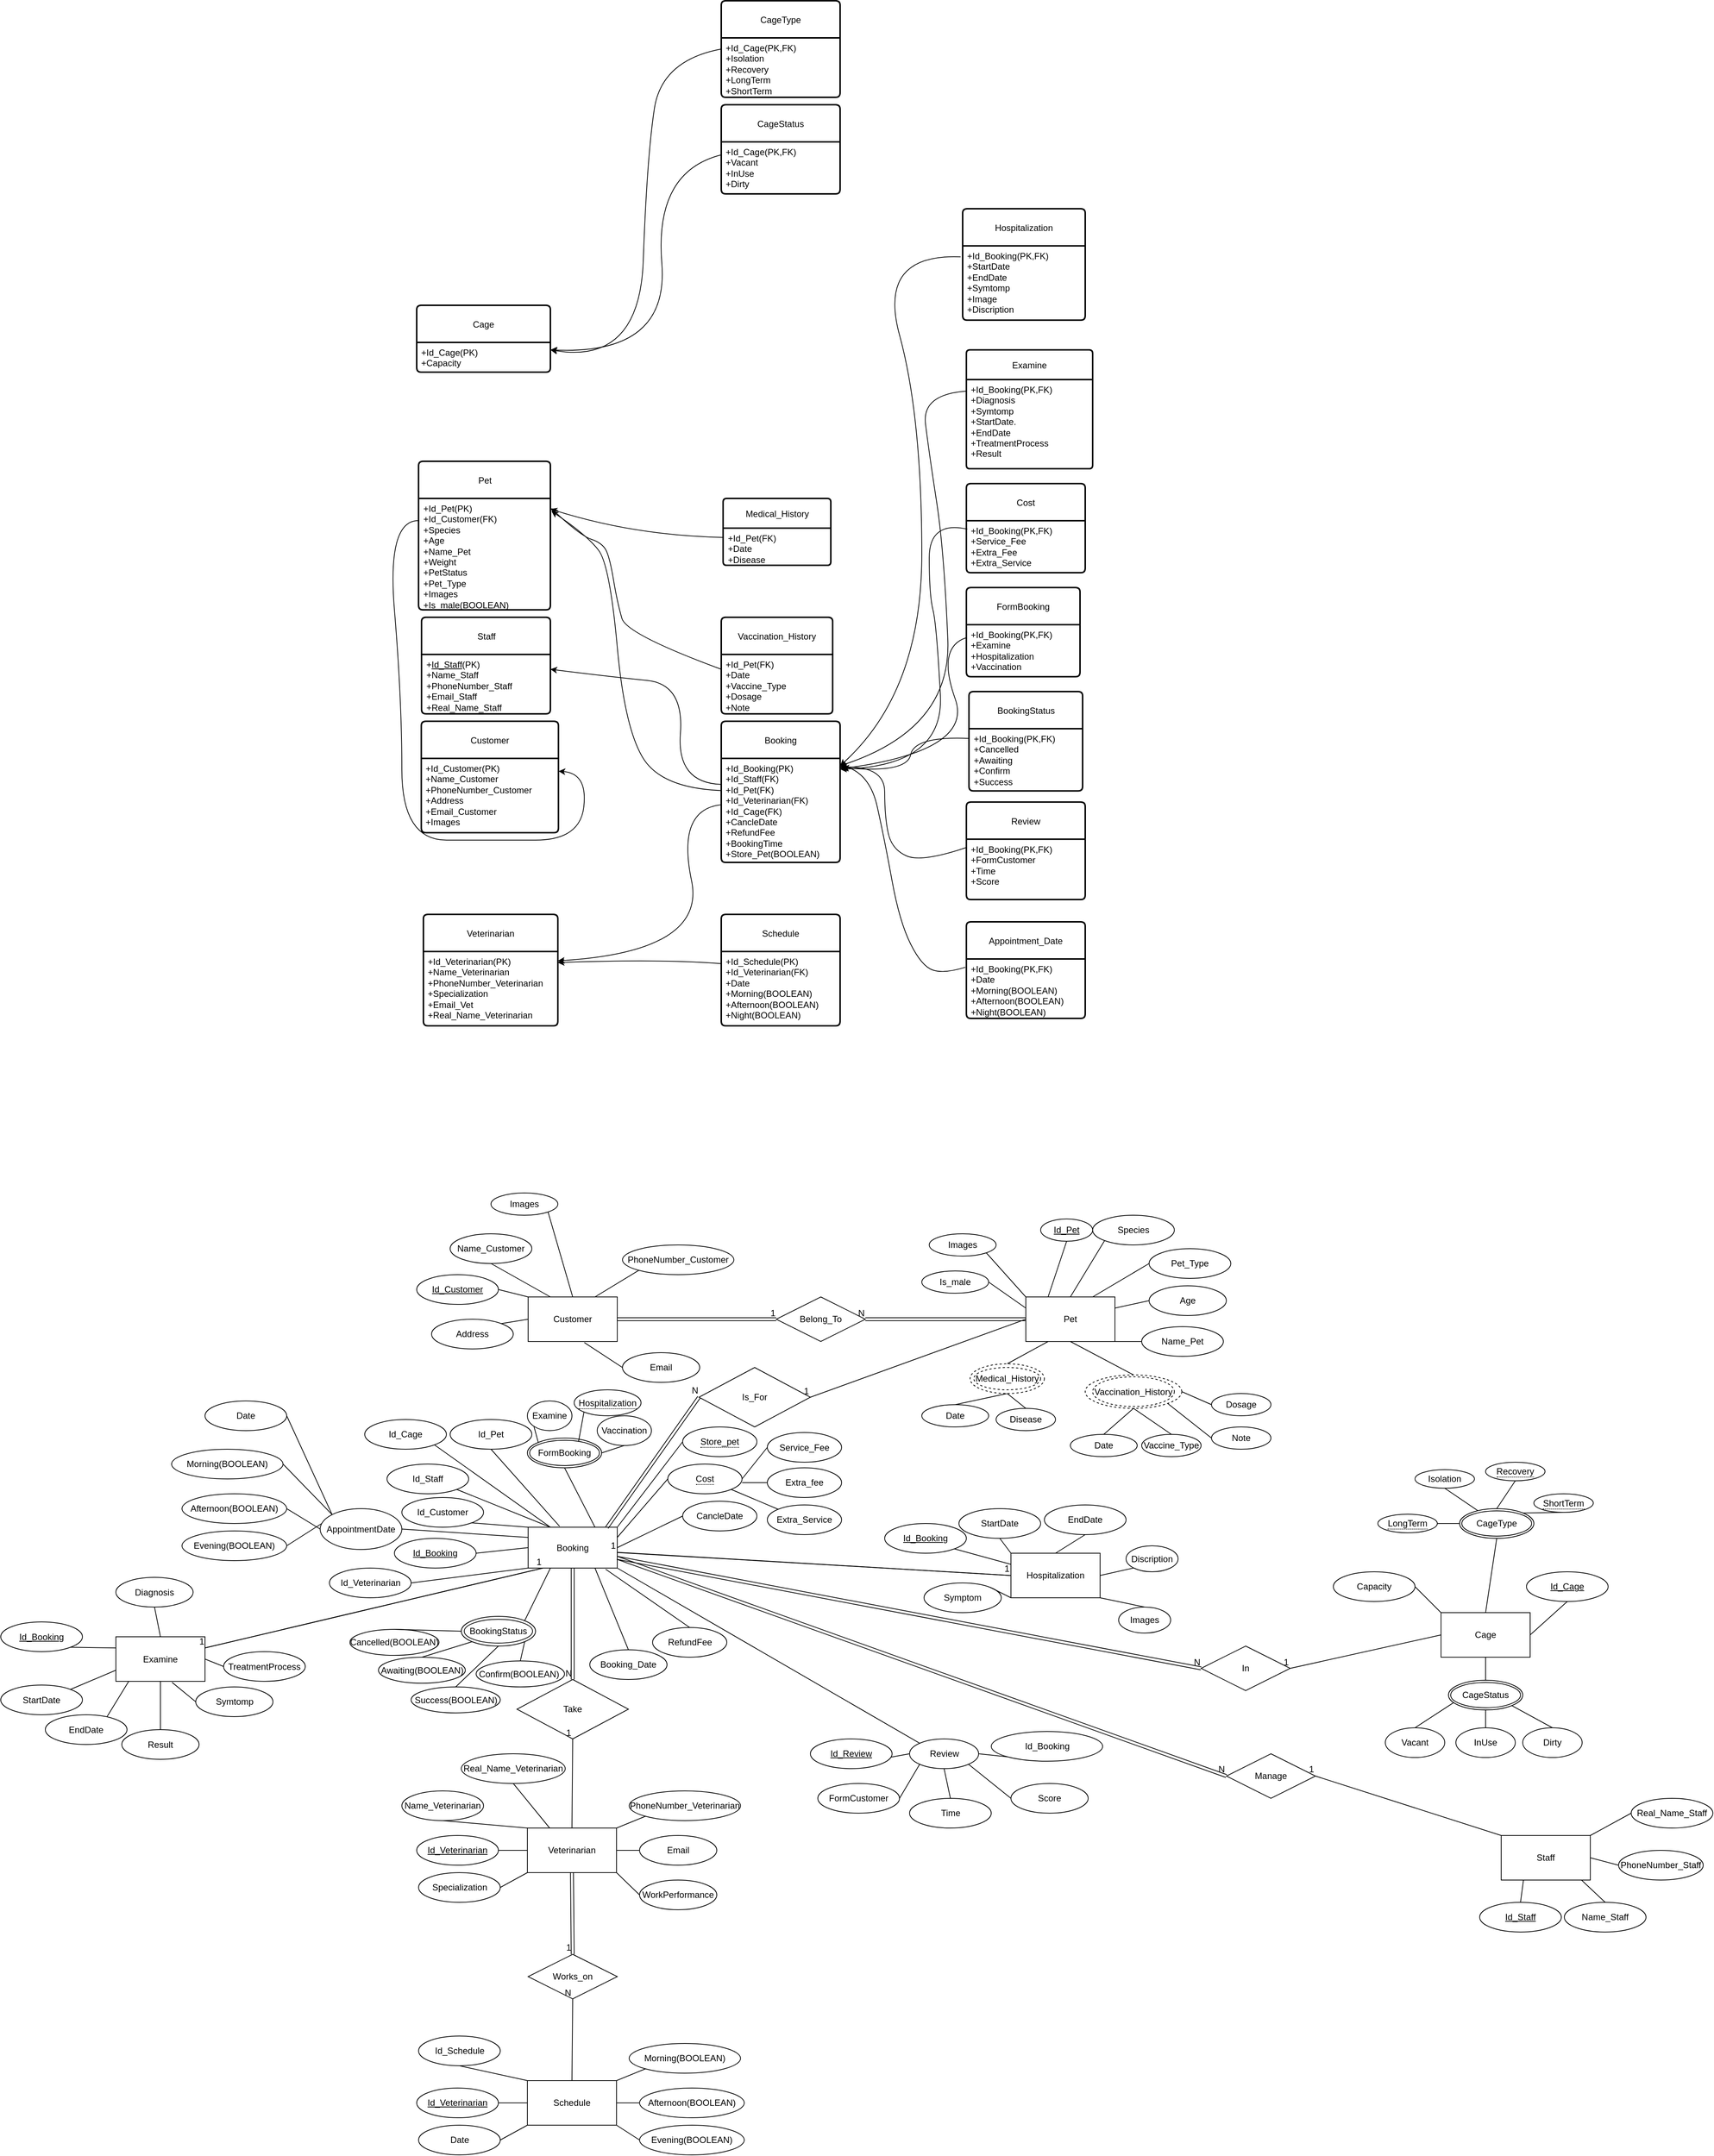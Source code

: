 <mxfile version="26.0.12">
  <diagram name="Trang-1" id="8K1XiuxhxCOyhfcTuzyn">
    <mxGraphModel dx="1945" dy="4204" grid="1" gridSize="10" guides="1" tooltips="1" connect="1" arrows="1" fold="1" page="1" pageScale="1" pageWidth="827" pageHeight="1169" math="0" shadow="0">
      <root>
        <mxCell id="0" />
        <mxCell id="1" parent="0" />
        <mxCell id="QY5TkbS7HgelhhC83756-2" value="Customer" style="rounded=0;whiteSpace=wrap;html=1;" parent="1" vertex="1">
          <mxGeometry x="-40" y="-1005" width="120" height="60" as="geometry" />
        </mxCell>
        <mxCell id="QY5TkbS7HgelhhC83756-3" value="&lt;u&gt;Id_Customer&lt;/u&gt;" style="ellipse;whiteSpace=wrap;html=1;" parent="1" vertex="1">
          <mxGeometry x="-190" y="-1035" width="110" height="40" as="geometry" />
        </mxCell>
        <mxCell id="QY5TkbS7HgelhhC83756-4" value="Address" style="ellipse;whiteSpace=wrap;html=1;" parent="1" vertex="1">
          <mxGeometry x="-170" y="-975" width="110" height="40" as="geometry" />
        </mxCell>
        <mxCell id="QY5TkbS7HgelhhC83756-5" value="Name_Customer" style="ellipse;whiteSpace=wrap;html=1;" parent="1" vertex="1">
          <mxGeometry x="-145" y="-1090" width="110" height="40" as="geometry" />
        </mxCell>
        <mxCell id="QY5TkbS7HgelhhC83756-6" value="PhoneNumber_Customer" style="ellipse;whiteSpace=wrap;html=1;" parent="1" vertex="1">
          <mxGeometry x="87" y="-1075" width="150" height="40" as="geometry" />
        </mxCell>
        <mxCell id="QY5TkbS7HgelhhC83756-7" value="Email" style="ellipse;whiteSpace=wrap;html=1;" parent="1" vertex="1">
          <mxGeometry x="87" y="-930" width="104" height="40" as="geometry" />
        </mxCell>
        <mxCell id="QY5TkbS7HgelhhC83756-9" value="" style="endArrow=none;html=1;rounded=0;entryX=0;entryY=1;entryDx=0;entryDy=0;exitX=0.75;exitY=0;exitDx=0;exitDy=0;" parent="1" source="QY5TkbS7HgelhhC83756-2" target="QY5TkbS7HgelhhC83756-6" edge="1">
          <mxGeometry width="50" height="50" relative="1" as="geometry">
            <mxPoint x="170" y="-755" as="sourcePoint" />
            <mxPoint x="220" y="-805" as="targetPoint" />
          </mxGeometry>
        </mxCell>
        <mxCell id="QY5TkbS7HgelhhC83756-10" value="" style="endArrow=none;html=1;rounded=0;exitX=0.5;exitY=1;exitDx=0;exitDy=0;entryX=0.25;entryY=0;entryDx=0;entryDy=0;" parent="1" source="QY5TkbS7HgelhhC83756-5" target="QY5TkbS7HgelhhC83756-2" edge="1">
          <mxGeometry width="50" height="50" relative="1" as="geometry">
            <mxPoint x="180" y="-745" as="sourcePoint" />
            <mxPoint x="230" y="-795" as="targetPoint" />
          </mxGeometry>
        </mxCell>
        <mxCell id="QY5TkbS7HgelhhC83756-11" value="" style="endArrow=none;html=1;rounded=0;entryX=0.631;entryY=1.024;entryDx=0;entryDy=0;exitX=0;exitY=0.5;exitDx=0;exitDy=0;entryPerimeter=0;" parent="1" source="QY5TkbS7HgelhhC83756-7" target="QY5TkbS7HgelhhC83756-2" edge="1">
          <mxGeometry width="50" height="50" relative="1" as="geometry">
            <mxPoint x="190" y="-735" as="sourcePoint" />
            <mxPoint x="240" y="-785" as="targetPoint" />
          </mxGeometry>
        </mxCell>
        <mxCell id="QY5TkbS7HgelhhC83756-12" value="" style="endArrow=none;html=1;rounded=0;exitX=1;exitY=0.5;exitDx=0;exitDy=0;entryX=0;entryY=0;entryDx=0;entryDy=0;" parent="1" source="QY5TkbS7HgelhhC83756-3" target="QY5TkbS7HgelhhC83756-2" edge="1">
          <mxGeometry width="50" height="50" relative="1" as="geometry">
            <mxPoint x="-5" y="-1025" as="sourcePoint" />
            <mxPoint x="30" y="-995" as="targetPoint" />
          </mxGeometry>
        </mxCell>
        <mxCell id="QY5TkbS7HgelhhC83756-13" value="" style="endArrow=none;html=1;rounded=0;exitX=1;exitY=0;exitDx=0;exitDy=0;entryX=0;entryY=0.5;entryDx=0;entryDy=0;" parent="1" source="QY5TkbS7HgelhhC83756-4" target="QY5TkbS7HgelhhC83756-2" edge="1">
          <mxGeometry width="50" height="50" relative="1" as="geometry">
            <mxPoint x="-70" y="-1005" as="sourcePoint" />
            <mxPoint x="-30" y="-995" as="targetPoint" />
          </mxGeometry>
        </mxCell>
        <mxCell id="QY5TkbS7HgelhhC83756-18" value="Pet" style="rounded=0;whiteSpace=wrap;html=1;" parent="1" vertex="1">
          <mxGeometry x="630" y="-1005" width="120" height="60" as="geometry" />
        </mxCell>
        <mxCell id="QY5TkbS7HgelhhC83756-19" value="&lt;u&gt;Id_Pet&lt;/u&gt;" style="ellipse;whiteSpace=wrap;html=1;" parent="1" vertex="1">
          <mxGeometry x="650" y="-1110" width="70" height="30" as="geometry" />
        </mxCell>
        <mxCell id="QY5TkbS7HgelhhC83756-22" value="Species" style="ellipse;whiteSpace=wrap;html=1;" parent="1" vertex="1">
          <mxGeometry x="720" y="-1115" width="110" height="40" as="geometry" />
        </mxCell>
        <mxCell id="QY5TkbS7HgelhhC83756-23" value="Age" style="ellipse;whiteSpace=wrap;html=1;" parent="1" vertex="1">
          <mxGeometry x="796" y="-1020" width="104" height="40" as="geometry" />
        </mxCell>
        <mxCell id="QY5TkbS7HgelhhC83756-25" value="" style="endArrow=none;html=1;rounded=0;entryX=0;entryY=1;entryDx=0;entryDy=0;exitX=0.5;exitY=0;exitDx=0;exitDy=0;" parent="1" source="QY5TkbS7HgelhhC83756-18" target="QY5TkbS7HgelhhC83756-22" edge="1">
          <mxGeometry width="50" height="50" relative="1" as="geometry">
            <mxPoint x="840" y="-745" as="sourcePoint" />
            <mxPoint x="890" y="-795" as="targetPoint" />
          </mxGeometry>
        </mxCell>
        <mxCell id="QY5TkbS7HgelhhC83756-27" value="" style="endArrow=none;html=1;rounded=0;entryX=1;entryY=0.25;entryDx=0;entryDy=0;exitX=0;exitY=0.5;exitDx=0;exitDy=0;" parent="1" source="QY5TkbS7HgelhhC83756-23" target="QY5TkbS7HgelhhC83756-18" edge="1">
          <mxGeometry width="50" height="50" relative="1" as="geometry">
            <mxPoint x="860" y="-725" as="sourcePoint" />
            <mxPoint x="910" y="-775" as="targetPoint" />
          </mxGeometry>
        </mxCell>
        <mxCell id="QY5TkbS7HgelhhC83756-28" value="" style="endArrow=none;html=1;rounded=0;exitX=0.5;exitY=1;exitDx=0;exitDy=0;entryX=0.25;entryY=0;entryDx=0;entryDy=0;" parent="1" source="QY5TkbS7HgelhhC83756-19" target="QY5TkbS7HgelhhC83756-18" edge="1">
          <mxGeometry width="50" height="50" relative="1" as="geometry">
            <mxPoint x="665" y="-1015" as="sourcePoint" />
            <mxPoint x="700" y="-985" as="targetPoint" />
          </mxGeometry>
        </mxCell>
        <mxCell id="QY5TkbS7HgelhhC83756-29" value="" style="endArrow=none;html=1;rounded=0;entryX=0;entryY=0.25;entryDx=0;entryDy=0;exitX=1;exitY=0.5;exitDx=0;exitDy=0;" parent="1" source="4-qAwHRjjEft5RPgjOS8-1" target="QY5TkbS7HgelhhC83756-18" edge="1">
          <mxGeometry width="50" height="50" relative="1" as="geometry">
            <mxPoint x="600" y="-1020.0" as="sourcePoint" />
            <mxPoint x="630" y="-965" as="targetPoint" />
          </mxGeometry>
        </mxCell>
        <mxCell id="QY5TkbS7HgelhhC83756-31" value="Name_Pet" style="ellipse;whiteSpace=wrap;html=1;" parent="1" vertex="1">
          <mxGeometry x="786" y="-965" width="110" height="40" as="geometry" />
        </mxCell>
        <mxCell id="QY5TkbS7HgelhhC83756-32" value="" style="endArrow=none;html=1;rounded=0;entryX=1;entryY=1;entryDx=0;entryDy=0;exitX=0;exitY=0.5;exitDx=0;exitDy=0;" parent="1" source="QY5TkbS7HgelhhC83756-31" target="QY5TkbS7HgelhhC83756-18" edge="1">
          <mxGeometry width="50" height="50" relative="1" as="geometry">
            <mxPoint x="880" y="-860" as="sourcePoint" />
            <mxPoint x="700" y="-760" as="targetPoint" />
          </mxGeometry>
        </mxCell>
        <mxCell id="QY5TkbS7HgelhhC83756-38" value="" style="endArrow=none;html=1;rounded=0;exitX=0.25;exitY=1;exitDx=0;exitDy=0;entryX=0.5;entryY=0;entryDx=0;entryDy=0;" parent="1" source="QY5TkbS7HgelhhC83756-18" target="W4AiUUPc4BGqPDX8HGqo-80" edge="1">
          <mxGeometry width="50" height="50" relative="1" as="geometry">
            <mxPoint x="654" y="-1046" as="sourcePoint" />
            <mxPoint x="605" y="-915" as="targetPoint" />
          </mxGeometry>
        </mxCell>
        <mxCell id="QY5TkbS7HgelhhC83756-39" value="" style="endArrow=none;html=1;rounded=0;exitX=0.5;exitY=1;exitDx=0;exitDy=0;entryX=0.5;entryY=0;entryDx=0;entryDy=0;" parent="1" source="QY5TkbS7HgelhhC83756-18" target="W4AiUUPc4BGqPDX8HGqo-82" edge="1">
          <mxGeometry width="50" height="50" relative="1" as="geometry">
            <mxPoint x="654" y="-1046" as="sourcePoint" />
            <mxPoint x="755" y="-890" as="targetPoint" />
          </mxGeometry>
        </mxCell>
        <mxCell id="QY5TkbS7HgelhhC83756-40" value="Disease" style="ellipse;whiteSpace=wrap;html=1;" parent="1" vertex="1">
          <mxGeometry x="590" y="-855" width="80" height="30" as="geometry" />
        </mxCell>
        <mxCell id="QY5TkbS7HgelhhC83756-41" value="Date" style="ellipse;whiteSpace=wrap;html=1;" parent="1" vertex="1">
          <mxGeometry x="490" y="-860" width="90" height="30" as="geometry" />
        </mxCell>
        <mxCell id="QY5TkbS7HgelhhC83756-42" value="Vaccine_Type" style="ellipse;whiteSpace=wrap;html=1;" parent="1" vertex="1">
          <mxGeometry x="786" y="-820" width="80" height="30" as="geometry" />
        </mxCell>
        <mxCell id="QY5TkbS7HgelhhC83756-43" value="Date" style="ellipse;whiteSpace=wrap;html=1;" parent="1" vertex="1">
          <mxGeometry x="690" y="-820" width="90" height="30" as="geometry" />
        </mxCell>
        <mxCell id="QY5TkbS7HgelhhC83756-45" value="" style="endArrow=none;html=1;rounded=0;exitX=0.5;exitY=1;exitDx=0;exitDy=0;entryX=0.5;entryY=0;entryDx=0;entryDy=0;" parent="1" source="W4AiUUPc4BGqPDX8HGqo-80" target="QY5TkbS7HgelhhC83756-41" edge="1">
          <mxGeometry width="50" height="50" relative="1" as="geometry">
            <mxPoint x="605" y="-875" as="sourcePoint" />
            <mxPoint x="600" y="-880" as="targetPoint" />
          </mxGeometry>
        </mxCell>
        <mxCell id="QY5TkbS7HgelhhC83756-46" value="" style="endArrow=none;html=1;rounded=0;exitX=0.5;exitY=1;exitDx=0;exitDy=0;entryX=0.5;entryY=0;entryDx=0;entryDy=0;" parent="1" source="W4AiUUPc4BGqPDX8HGqo-80" target="QY5TkbS7HgelhhC83756-40" edge="1">
          <mxGeometry width="50" height="50" relative="1" as="geometry">
            <mxPoint x="605" y="-875" as="sourcePoint" />
            <mxPoint x="575" y="-820" as="targetPoint" />
          </mxGeometry>
        </mxCell>
        <mxCell id="QY5TkbS7HgelhhC83756-47" value="" style="endArrow=none;html=1;rounded=0;exitX=0.5;exitY=1;exitDx=0;exitDy=0;entryX=0.5;entryY=0;entryDx=0;entryDy=0;" parent="1" source="W4AiUUPc4BGqPDX8HGqo-82" target="QY5TkbS7HgelhhC83756-42" edge="1">
          <mxGeometry width="50" height="50" relative="1" as="geometry">
            <mxPoint x="755" y="-850" as="sourcePoint" />
            <mxPoint x="650" y="-790" as="targetPoint" />
          </mxGeometry>
        </mxCell>
        <mxCell id="QY5TkbS7HgelhhC83756-48" value="" style="endArrow=none;html=1;rounded=0;exitX=0.5;exitY=1;exitDx=0;exitDy=0;entryX=0.5;entryY=0;entryDx=0;entryDy=0;" parent="1" source="W4AiUUPc4BGqPDX8HGqo-82" target="QY5TkbS7HgelhhC83756-43" edge="1">
          <mxGeometry width="50" height="50" relative="1" as="geometry">
            <mxPoint x="755" y="-850" as="sourcePoint" />
            <mxPoint x="800" y="-800" as="targetPoint" />
          </mxGeometry>
        </mxCell>
        <mxCell id="QY5TkbS7HgelhhC83756-49" value="Staff" style="rounded=0;whiteSpace=wrap;html=1;" parent="1" vertex="1">
          <mxGeometry x="1270" y="-280" width="120" height="60" as="geometry" />
        </mxCell>
        <mxCell id="QY5TkbS7HgelhhC83756-50" value="&lt;u&gt;Id_Staff&lt;/u&gt;" style="ellipse;whiteSpace=wrap;html=1;" parent="1" vertex="1">
          <mxGeometry x="1241" y="-190" width="110" height="40" as="geometry" />
        </mxCell>
        <mxCell id="QY5TkbS7HgelhhC83756-52" value="Name_Staff" style="ellipse;whiteSpace=wrap;html=1;" parent="1" vertex="1">
          <mxGeometry x="1355" y="-190" width="110" height="40" as="geometry" />
        </mxCell>
        <mxCell id="QY5TkbS7HgelhhC83756-53" value="PhoneNumber_Staff" style="ellipse;whiteSpace=wrap;html=1;" parent="1" vertex="1">
          <mxGeometry x="1428" y="-260" width="114" height="40" as="geometry" />
        </mxCell>
        <mxCell id="QY5TkbS7HgelhhC83756-56" value="" style="endArrow=none;html=1;rounded=0;entryX=0;entryY=0.5;entryDx=0;entryDy=0;exitX=1;exitY=0.5;exitDx=0;exitDy=0;" parent="1" source="QY5TkbS7HgelhhC83756-49" target="QY5TkbS7HgelhhC83756-53" edge="1">
          <mxGeometry width="50" height="50" relative="1" as="geometry">
            <mxPoint x="1346" y="-50" as="sourcePoint" />
            <mxPoint x="1396" y="-100" as="targetPoint" />
          </mxGeometry>
        </mxCell>
        <mxCell id="QY5TkbS7HgelhhC83756-57" value="" style="endArrow=none;html=1;rounded=0;exitX=0.5;exitY=0;exitDx=0;exitDy=0;entryX=0.902;entryY=1.002;entryDx=0;entryDy=0;entryPerimeter=0;" parent="1" source="QY5TkbS7HgelhhC83756-52" target="QY5TkbS7HgelhhC83756-49" edge="1">
          <mxGeometry width="50" height="50" relative="1" as="geometry">
            <mxPoint x="1356" y="-40" as="sourcePoint" />
            <mxPoint x="1406" y="-90" as="targetPoint" />
          </mxGeometry>
        </mxCell>
        <mxCell id="QY5TkbS7HgelhhC83756-59" value="" style="endArrow=none;html=1;rounded=0;exitX=0.5;exitY=0;exitDx=0;exitDy=0;entryX=0.25;entryY=1;entryDx=0;entryDy=0;" parent="1" source="QY5TkbS7HgelhhC83756-50" target="QY5TkbS7HgelhhC83756-49" edge="1">
          <mxGeometry width="50" height="50" relative="1" as="geometry">
            <mxPoint x="1171" y="-320" as="sourcePoint" />
            <mxPoint x="1206" y="-290" as="targetPoint" />
          </mxGeometry>
        </mxCell>
        <mxCell id="CYrbQzywCWd79HdZjNZl-1" value="Veterinarian" style="rounded=0;whiteSpace=wrap;html=1;" parent="1" vertex="1">
          <mxGeometry x="-41" y="-290" width="120" height="60" as="geometry" />
        </mxCell>
        <mxCell id="CYrbQzywCWd79HdZjNZl-2" value="&lt;u&gt;Id_Veterinarian&lt;/u&gt;" style="ellipse;whiteSpace=wrap;html=1;" parent="1" vertex="1">
          <mxGeometry x="-190" y="-280" width="110" height="40" as="geometry" />
        </mxCell>
        <mxCell id="CYrbQzywCWd79HdZjNZl-4" value="Name_Veterinarian" style="ellipse;whiteSpace=wrap;html=1;" parent="1" vertex="1">
          <mxGeometry x="-210" y="-340" width="110" height="40" as="geometry" />
        </mxCell>
        <mxCell id="CYrbQzywCWd79HdZjNZl-5" value="PhoneNumber_Veterinarian" style="ellipse;whiteSpace=wrap;html=1;" parent="1" vertex="1">
          <mxGeometry x="96" y="-340" width="150" height="40" as="geometry" />
        </mxCell>
        <mxCell id="CYrbQzywCWd79HdZjNZl-6" value="Email" style="ellipse;whiteSpace=wrap;html=1;" parent="1" vertex="1">
          <mxGeometry x="110" y="-280" width="104" height="40" as="geometry" />
        </mxCell>
        <mxCell id="CYrbQzywCWd79HdZjNZl-8" value="" style="endArrow=none;html=1;rounded=0;entryX=0;entryY=1;entryDx=0;entryDy=0;exitX=1;exitY=0;exitDx=0;exitDy=0;" parent="1" source="CYrbQzywCWd79HdZjNZl-1" target="CYrbQzywCWd79HdZjNZl-5" edge="1">
          <mxGeometry width="50" height="50" relative="1" as="geometry">
            <mxPoint x="166.5" y="-40" as="sourcePoint" />
            <mxPoint x="216.5" y="-90" as="targetPoint" />
          </mxGeometry>
        </mxCell>
        <mxCell id="CYrbQzywCWd79HdZjNZl-9" value="" style="endArrow=none;html=1;rounded=0;exitX=0.5;exitY=1;exitDx=0;exitDy=0;entryX=0;entryY=0;entryDx=0;entryDy=0;" parent="1" source="CYrbQzywCWd79HdZjNZl-4" target="CYrbQzywCWd79HdZjNZl-1" edge="1">
          <mxGeometry width="50" height="50" relative="1" as="geometry">
            <mxPoint x="176.5" y="-30" as="sourcePoint" />
            <mxPoint x="226.5" y="-80" as="targetPoint" />
          </mxGeometry>
        </mxCell>
        <mxCell id="CYrbQzywCWd79HdZjNZl-10" value="" style="endArrow=none;html=1;rounded=0;entryX=1;entryY=0.5;entryDx=0;entryDy=0;exitX=0;exitY=0.5;exitDx=0;exitDy=0;" parent="1" source="CYrbQzywCWd79HdZjNZl-6" target="CYrbQzywCWd79HdZjNZl-1" edge="1">
          <mxGeometry width="50" height="50" relative="1" as="geometry">
            <mxPoint x="186.5" y="-20" as="sourcePoint" />
            <mxPoint x="236.5" y="-70" as="targetPoint" />
          </mxGeometry>
        </mxCell>
        <mxCell id="CYrbQzywCWd79HdZjNZl-11" value="" style="endArrow=none;html=1;rounded=0;exitX=1;exitY=0.5;exitDx=0;exitDy=0;entryX=0;entryY=0.5;entryDx=0;entryDy=0;" parent="1" source="CYrbQzywCWd79HdZjNZl-2" target="CYrbQzywCWd79HdZjNZl-1" edge="1">
          <mxGeometry width="50" height="50" relative="1" as="geometry">
            <mxPoint x="-8.5" y="-310" as="sourcePoint" />
            <mxPoint x="26.5" y="-280" as="targetPoint" />
          </mxGeometry>
        </mxCell>
        <mxCell id="CYrbQzywCWd79HdZjNZl-12" value="" style="endArrow=none;html=1;rounded=0;exitX=1;exitY=0.5;exitDx=0;exitDy=0;entryX=0;entryY=1;entryDx=0;entryDy=0;" parent="1" source="CYrbQzywCWd79HdZjNZl-14" target="CYrbQzywCWd79HdZjNZl-1" edge="1">
          <mxGeometry width="50" height="50" relative="1" as="geometry">
            <mxPoint x="-79.746" y="-254.192" as="sourcePoint" />
            <mxPoint x="-33.5" y="-280" as="targetPoint" />
          </mxGeometry>
        </mxCell>
        <mxCell id="CYrbQzywCWd79HdZjNZl-14" value="Specialization" style="ellipse;whiteSpace=wrap;html=1;" parent="1" vertex="1">
          <mxGeometry x="-187.5" y="-230" width="110" height="40" as="geometry" />
        </mxCell>
        <mxCell id="CYrbQzywCWd79HdZjNZl-16" value="Booking" style="rounded=0;whiteSpace=wrap;html=1;" parent="1" vertex="1">
          <mxGeometry x="-40" y="-695" width="120" height="55" as="geometry" />
        </mxCell>
        <mxCell id="CYrbQzywCWd79HdZjNZl-17" value="&lt;u&gt;Id_Booking&lt;/u&gt;" style="ellipse;whiteSpace=wrap;html=1;" parent="1" vertex="1">
          <mxGeometry x="-220" y="-680" width="110" height="40" as="geometry" />
        </mxCell>
        <mxCell id="CYrbQzywCWd79HdZjNZl-18" value="Id_Veterinarian" style="ellipse;whiteSpace=wrap;html=1;" parent="1" vertex="1">
          <mxGeometry x="-307.5" y="-640" width="110" height="40" as="geometry" />
        </mxCell>
        <mxCell id="CYrbQzywCWd79HdZjNZl-19" value="Id_Customer" style="ellipse;whiteSpace=wrap;html=1;" parent="1" vertex="1">
          <mxGeometry x="-210" y="-735" width="110" height="40" as="geometry" />
        </mxCell>
        <mxCell id="CYrbQzywCWd79HdZjNZl-20" value="Id_Pet" style="ellipse;whiteSpace=wrap;html=1;" parent="1" vertex="1">
          <mxGeometry x="-145" y="-840" width="110" height="40" as="geometry" />
        </mxCell>
        <mxCell id="CYrbQzywCWd79HdZjNZl-23" value="" style="endArrow=none;html=1;rounded=0;entryX=0.5;entryY=1;entryDx=0;entryDy=0;exitX=0.353;exitY=-0.021;exitDx=0;exitDy=0;exitPerimeter=0;" parent="1" source="CYrbQzywCWd79HdZjNZl-16" target="CYrbQzywCWd79HdZjNZl-20" edge="1">
          <mxGeometry width="50" height="50" relative="1" as="geometry">
            <mxPoint x="170" y="-445" as="sourcePoint" />
            <mxPoint x="220" y="-495" as="targetPoint" />
          </mxGeometry>
        </mxCell>
        <mxCell id="CYrbQzywCWd79HdZjNZl-24" value="" style="endArrow=none;html=1;rounded=0;exitX=1;exitY=1;exitDx=0;exitDy=0;entryX=0;entryY=0;entryDx=0;entryDy=0;" parent="1" source="CYrbQzywCWd79HdZjNZl-19" target="CYrbQzywCWd79HdZjNZl-16" edge="1">
          <mxGeometry width="50" height="50" relative="1" as="geometry">
            <mxPoint x="180" y="-435" as="sourcePoint" />
            <mxPoint x="230" y="-485" as="targetPoint" />
          </mxGeometry>
        </mxCell>
        <mxCell id="CYrbQzywCWd79HdZjNZl-25" value="" style="endArrow=none;html=1;rounded=0;entryX=0.75;entryY=0;entryDx=0;entryDy=0;exitX=0.5;exitY=1;exitDx=0;exitDy=0;" parent="1" source="W4AiUUPc4BGqPDX8HGqo-118" target="CYrbQzywCWd79HdZjNZl-16" edge="1">
          <mxGeometry width="50" height="50" relative="1" as="geometry">
            <mxPoint x="70" y="-730" as="sourcePoint" />
            <mxPoint x="240" y="-475" as="targetPoint" />
          </mxGeometry>
        </mxCell>
        <mxCell id="CYrbQzywCWd79HdZjNZl-26" value="" style="endArrow=none;html=1;rounded=0;exitX=1;exitY=0.5;exitDx=0;exitDy=0;entryX=0;entryY=0.5;entryDx=0;entryDy=0;" parent="1" source="CYrbQzywCWd79HdZjNZl-17" target="CYrbQzywCWd79HdZjNZl-16" edge="1">
          <mxGeometry width="50" height="50" relative="1" as="geometry">
            <mxPoint x="-5" y="-715" as="sourcePoint" />
            <mxPoint x="-50" y="-662" as="targetPoint" />
          </mxGeometry>
        </mxCell>
        <mxCell id="CYrbQzywCWd79HdZjNZl-27" value="" style="endArrow=none;html=1;rounded=0;exitX=1;exitY=0.5;exitDx=0;exitDy=0;entryX=0;entryY=1;entryDx=0;entryDy=0;" parent="1" source="CYrbQzywCWd79HdZjNZl-18" target="CYrbQzywCWd79HdZjNZl-16" edge="1">
          <mxGeometry width="50" height="50" relative="1" as="geometry">
            <mxPoint x="-70" y="-695" as="sourcePoint" />
            <mxPoint x="-30" y="-685" as="targetPoint" />
          </mxGeometry>
        </mxCell>
        <mxCell id="CYrbQzywCWd79HdZjNZl-28" value="" style="endArrow=none;html=1;rounded=0;entryX=0.25;entryY=1;entryDx=0;entryDy=0;exitX=1;exitY=0;exitDx=0;exitDy=0;" parent="1" source="CYrbQzywCWd79HdZjNZl-31" target="CYrbQzywCWd79HdZjNZl-16" edge="1">
          <mxGeometry width="50" height="50" relative="1" as="geometry">
            <mxPoint x="-27.84" y="-602.52" as="sourcePoint" />
            <mxPoint x="-30" y="-625" as="targetPoint" />
          </mxGeometry>
        </mxCell>
        <mxCell id="CYrbQzywCWd79HdZjNZl-31" value="BookingStatus" style="ellipse;shape=doubleEllipse;whiteSpace=wrap;html=1;" parent="1" vertex="1">
          <mxGeometry x="-130" y="-575" width="100" height="40" as="geometry" />
        </mxCell>
        <mxCell id="CYrbQzywCWd79HdZjNZl-33" value="Cancelled(BOOLEAN)" style="ellipse;whiteSpace=wrap;html=1;" parent="1" vertex="1">
          <mxGeometry x="-280" y="-557.5" width="120" height="35" as="geometry" />
        </mxCell>
        <mxCell id="CYrbQzywCWd79HdZjNZl-34" value="Awaiting(BOOLEAN)" style="ellipse;whiteSpace=wrap;html=1;" parent="1" vertex="1">
          <mxGeometry x="-241.5" y="-520" width="117" height="35" as="geometry" />
        </mxCell>
        <mxCell id="CYrbQzywCWd79HdZjNZl-36" value="" style="endArrow=none;html=1;rounded=0;exitX=0.5;exitY=0;exitDx=0;exitDy=0;entryX=0;entryY=0.5;entryDx=0;entryDy=0;" parent="1" source="CYrbQzywCWd79HdZjNZl-33" target="CYrbQzywCWd79HdZjNZl-31" edge="1">
          <mxGeometry width="50" height="50" relative="1" as="geometry">
            <mxPoint x="50" y="-655" as="sourcePoint" />
            <mxPoint x="100" y="-705" as="targetPoint" />
          </mxGeometry>
        </mxCell>
        <mxCell id="CYrbQzywCWd79HdZjNZl-37" value="" style="endArrow=none;html=1;rounded=0;exitX=0.5;exitY=0;exitDx=0;exitDy=0;entryX=0;entryY=1;entryDx=0;entryDy=0;" parent="1" source="CYrbQzywCWd79HdZjNZl-34" target="CYrbQzywCWd79HdZjNZl-31" edge="1">
          <mxGeometry width="50" height="50" relative="1" as="geometry">
            <mxPoint x="-155" y="-535" as="sourcePoint" />
            <mxPoint x="-81" y="-555" as="targetPoint" />
          </mxGeometry>
        </mxCell>
        <mxCell id="rCRyRs_JGvl4wqe72HWA-4" value="" style="endArrow=none;html=1;rounded=0;exitX=1;exitY=0.5;exitDx=0;exitDy=0;entryX=0;entryY=0.5;entryDx=0;entryDy=0;" parent="1" source="CYrbQzywCWd79HdZjNZl-16" target="a1iI6d-ZSCeefE0YbWdk-7" edge="1">
          <mxGeometry width="50" height="50" relative="1" as="geometry">
            <mxPoint x="80" y="-535" as="sourcePoint" />
            <mxPoint x="176" y="-645" as="targetPoint" />
          </mxGeometry>
        </mxCell>
        <mxCell id="rCRyRs_JGvl4wqe72HWA-11" value="" style="endArrow=none;html=1;rounded=0;exitX=0.869;exitY=1.027;exitDx=0;exitDy=0;entryX=0.5;entryY=0;entryDx=0;entryDy=0;exitPerimeter=0;" parent="1" source="CYrbQzywCWd79HdZjNZl-16" target="a1iI6d-ZSCeefE0YbWdk-6" edge="1">
          <mxGeometry width="50" height="50" relative="1" as="geometry">
            <mxPoint x="100" y="-925" as="sourcePoint" />
            <mxPoint x="146" y="-575" as="targetPoint" />
          </mxGeometry>
        </mxCell>
        <mxCell id="rCRyRs_JGvl4wqe72HWA-12" value="Cage" style="rounded=0;whiteSpace=wrap;html=1;" parent="1" vertex="1">
          <mxGeometry x="1189" y="-580" width="120" height="60" as="geometry" />
        </mxCell>
        <mxCell id="rCRyRs_JGvl4wqe72HWA-13" value="&lt;u&gt;Id_Cage&lt;/u&gt;" style="ellipse;whiteSpace=wrap;html=1;" parent="1" vertex="1">
          <mxGeometry x="1304" y="-635" width="110" height="40" as="geometry" />
        </mxCell>
        <mxCell id="rCRyRs_JGvl4wqe72HWA-22" value="" style="endArrow=none;html=1;rounded=0;entryX=1;entryY=0.5;entryDx=0;entryDy=0;exitX=0.5;exitY=1;exitDx=0;exitDy=0;" parent="1" source="rCRyRs_JGvl4wqe72HWA-13" target="rCRyRs_JGvl4wqe72HWA-12" edge="1">
          <mxGeometry width="50" height="50" relative="1" as="geometry">
            <mxPoint x="1349" y="-575" as="sourcePoint" />
            <mxPoint x="1219" y="-560" as="targetPoint" />
          </mxGeometry>
        </mxCell>
        <mxCell id="rCRyRs_JGvl4wqe72HWA-23" value="" style="endArrow=none;html=1;rounded=0;exitX=0.5;exitY=0;exitDx=0;exitDy=0;entryX=0.5;entryY=1;entryDx=0;entryDy=0;" parent="1" source="W4AiUUPc4BGqPDX8HGqo-46" target="rCRyRs_JGvl4wqe72HWA-12" edge="1">
          <mxGeometry width="50" height="50" relative="1" as="geometry">
            <mxPoint x="1249" y="-500" as="sourcePoint" />
            <mxPoint x="1159" y="-560" as="targetPoint" />
          </mxGeometry>
        </mxCell>
        <mxCell id="rCRyRs_JGvl4wqe72HWA-24" value="" style="endArrow=none;html=1;rounded=0;entryX=0.5;entryY=0;entryDx=0;entryDy=0;exitX=0.5;exitY=1;exitDx=0;exitDy=0;" parent="1" source="W4AiUUPc4BGqPDX8HGqo-56" target="rCRyRs_JGvl4wqe72HWA-12" edge="1">
          <mxGeometry width="50" height="50" relative="1" as="geometry">
            <mxPoint x="1104" y="-630" as="sourcePoint" />
            <mxPoint x="1159" y="-500" as="targetPoint" />
          </mxGeometry>
        </mxCell>
        <mxCell id="rCRyRs_JGvl4wqe72HWA-25" value="Hospitalization" style="rounded=0;whiteSpace=wrap;html=1;" parent="1" vertex="1">
          <mxGeometry x="610" y="-660" width="120" height="60" as="geometry" />
        </mxCell>
        <mxCell id="rCRyRs_JGvl4wqe72HWA-27" value="StartDate" style="ellipse;whiteSpace=wrap;html=1;" parent="1" vertex="1">
          <mxGeometry x="-750" y="-482.5" width="110" height="40" as="geometry" />
        </mxCell>
        <mxCell id="rCRyRs_JGvl4wqe72HWA-31" value="EndDate" style="ellipse;whiteSpace=wrap;html=1;" parent="1" vertex="1">
          <mxGeometry x="-690" y="-442.5" width="110" height="40" as="geometry" />
        </mxCell>
        <mxCell id="rCRyRs_JGvl4wqe72HWA-36" value="" style="endArrow=none;html=1;rounded=0;exitX=1;exitY=0;exitDx=0;exitDy=0;entryX=0;entryY=0.75;entryDx=0;entryDy=0;" parent="1" source="rCRyRs_JGvl4wqe72HWA-27" target="rCRyRs_JGvl4wqe72HWA-113" edge="1">
          <mxGeometry width="50" height="50" relative="1" as="geometry">
            <mxPoint x="-650" y="-527.5" as="sourcePoint" />
            <mxPoint x="-620.0" y="-482.5" as="targetPoint" />
          </mxGeometry>
        </mxCell>
        <mxCell id="rCRyRs_JGvl4wqe72HWA-37" value="" style="endArrow=none;html=1;rounded=0;entryX=0.151;entryY=0.977;entryDx=0;entryDy=0;exitX=0.756;exitY=0.062;exitDx=0;exitDy=0;exitPerimeter=0;entryPerimeter=0;" parent="1" source="rCRyRs_JGvl4wqe72HWA-31" target="rCRyRs_JGvl4wqe72HWA-113" edge="1">
          <mxGeometry width="50" height="50" relative="1" as="geometry">
            <mxPoint x="-610" y="-440.5" as="sourcePoint" />
            <mxPoint x="-590.0" y="-467.5" as="targetPoint" />
          </mxGeometry>
        </mxCell>
        <mxCell id="rCRyRs_JGvl4wqe72HWA-42" value="&lt;u&gt;Id_Review&lt;/u&gt;" style="ellipse;whiteSpace=wrap;html=1;" parent="1" vertex="1">
          <mxGeometry x="340" y="-410" width="110" height="40" as="geometry" />
        </mxCell>
        <mxCell id="rCRyRs_JGvl4wqe72HWA-45" value="Id_Booking" style="ellipse;whiteSpace=wrap;html=1;" parent="1" vertex="1">
          <mxGeometry x="583.5" y="-420" width="150" height="40" as="geometry" />
        </mxCell>
        <mxCell id="rCRyRs_JGvl4wqe72HWA-46" value="Score" style="ellipse;whiteSpace=wrap;html=1;" parent="1" vertex="1">
          <mxGeometry x="610" y="-350" width="104" height="40" as="geometry" />
        </mxCell>
        <mxCell id="rCRyRs_JGvl4wqe72HWA-48" value="" style="endArrow=none;html=1;rounded=0;entryX=0;entryY=1;entryDx=0;entryDy=0;exitX=1;exitY=0.5;exitDx=0;exitDy=0;" parent="1" source="9edysglk98ZAN5b4ooC0-3" target="rCRyRs_JGvl4wqe72HWA-45" edge="1">
          <mxGeometry width="50" height="50" relative="1" as="geometry">
            <mxPoint x="570" y="-280" as="sourcePoint" />
            <mxPoint x="770" y="-80" as="targetPoint" />
          </mxGeometry>
        </mxCell>
        <mxCell id="rCRyRs_JGvl4wqe72HWA-50" value="" style="endArrow=none;html=1;rounded=0;entryX=1;entryY=1;entryDx=0;entryDy=0;exitX=0;exitY=0.5;exitDx=0;exitDy=0;" parent="1" source="rCRyRs_JGvl4wqe72HWA-46" target="9edysglk98ZAN5b4ooC0-3" edge="1">
          <mxGeometry width="50" height="50" relative="1" as="geometry">
            <mxPoint x="740" y="-10" as="sourcePoint" />
            <mxPoint x="630" y="-220" as="targetPoint" />
          </mxGeometry>
        </mxCell>
        <mxCell id="rCRyRs_JGvl4wqe72HWA-51" value="" style="endArrow=none;html=1;rounded=0;exitX=0.982;exitY=0.616;exitDx=0;exitDy=0;exitPerimeter=0;entryX=0;entryY=0.5;entryDx=0;entryDy=0;" parent="1" source="rCRyRs_JGvl4wqe72HWA-42" target="9edysglk98ZAN5b4ooC0-3" edge="1">
          <mxGeometry width="50" height="50" relative="1" as="geometry">
            <mxPoint x="470" y="-290" as="sourcePoint" />
            <mxPoint x="350" y="-390" as="targetPoint" />
          </mxGeometry>
        </mxCell>
        <mxCell id="rCRyRs_JGvl4wqe72HWA-76" value="Is_For" style="rhombus;whiteSpace=wrap;html=1;" parent="1" vertex="1">
          <mxGeometry x="190" y="-910" width="150" height="80" as="geometry" />
        </mxCell>
        <mxCell id="rCRyRs_JGvl4wqe72HWA-81" value="" style="endArrow=none;html=1;rounded=0;entryX=1;entryY=0.5;entryDx=0;entryDy=0;exitX=0;exitY=0.5;exitDx=0;exitDy=0;" parent="1" source="QY5TkbS7HgelhhC83756-18" target="rCRyRs_JGvl4wqe72HWA-76" edge="1">
          <mxGeometry relative="1" as="geometry">
            <mxPoint x="270" y="-670" as="sourcePoint" />
            <mxPoint x="430" y="-670" as="targetPoint" />
          </mxGeometry>
        </mxCell>
        <mxCell id="rCRyRs_JGvl4wqe72HWA-82" value="1" style="resizable=0;html=1;whiteSpace=wrap;align=right;verticalAlign=bottom;" parent="rCRyRs_JGvl4wqe72HWA-81" connectable="0" vertex="1">
          <mxGeometry x="1" relative="1" as="geometry" />
        </mxCell>
        <mxCell id="rCRyRs_JGvl4wqe72HWA-83" value="Take" style="rhombus;whiteSpace=wrap;html=1;" parent="1" vertex="1">
          <mxGeometry x="-55" y="-490" width="150" height="80" as="geometry" />
        </mxCell>
        <mxCell id="rCRyRs_JGvl4wqe72HWA-88" value="" style="endArrow=none;html=1;rounded=0;exitX=0.5;exitY=0;exitDx=0;exitDy=0;entryX=0.5;entryY=1;entryDx=0;entryDy=0;" parent="1" source="CYrbQzywCWd79HdZjNZl-1" target="rCRyRs_JGvl4wqe72HWA-83" edge="1">
          <mxGeometry relative="1" as="geometry">
            <mxPoint x="120" y="-570" as="sourcePoint" />
            <mxPoint x="280" y="-570" as="targetPoint" />
          </mxGeometry>
        </mxCell>
        <mxCell id="rCRyRs_JGvl4wqe72HWA-89" value="1" style="resizable=0;html=1;whiteSpace=wrap;align=right;verticalAlign=bottom;" parent="rCRyRs_JGvl4wqe72HWA-88" connectable="0" vertex="1">
          <mxGeometry x="1" relative="1" as="geometry" />
        </mxCell>
        <mxCell id="rCRyRs_JGvl4wqe72HWA-91" value="" style="shape=link;html=1;rounded=0;exitX=0.883;exitY=0.011;exitDx=0;exitDy=0;entryX=0;entryY=0.5;entryDx=0;entryDy=0;exitPerimeter=0;" parent="1" source="CYrbQzywCWd79HdZjNZl-16" target="rCRyRs_JGvl4wqe72HWA-76" edge="1">
          <mxGeometry relative="1" as="geometry">
            <mxPoint x="220" y="-680" as="sourcePoint" />
            <mxPoint x="280" y="-780" as="targetPoint" />
          </mxGeometry>
        </mxCell>
        <mxCell id="rCRyRs_JGvl4wqe72HWA-92" value="N" style="resizable=0;html=1;whiteSpace=wrap;align=right;verticalAlign=bottom;" parent="rCRyRs_JGvl4wqe72HWA-91" connectable="0" vertex="1">
          <mxGeometry x="1" relative="1" as="geometry" />
        </mxCell>
        <mxCell id="rCRyRs_JGvl4wqe72HWA-93" value="" style="shape=link;html=1;rounded=0;exitX=0.5;exitY=1;exitDx=0;exitDy=0;entryX=0.5;entryY=0;entryDx=0;entryDy=0;" parent="1" source="CYrbQzywCWd79HdZjNZl-16" target="rCRyRs_JGvl4wqe72HWA-83" edge="1">
          <mxGeometry relative="1" as="geometry">
            <mxPoint x="220" y="-680" as="sourcePoint" />
            <mxPoint x="380" y="-680" as="targetPoint" />
          </mxGeometry>
        </mxCell>
        <mxCell id="rCRyRs_JGvl4wqe72HWA-94" value="N" style="resizable=0;html=1;whiteSpace=wrap;align=right;verticalAlign=bottom;" parent="rCRyRs_JGvl4wqe72HWA-93" connectable="0" vertex="1">
          <mxGeometry x="1" relative="1" as="geometry" />
        </mxCell>
        <mxCell id="rCRyRs_JGvl4wqe72HWA-113" value="Examine" style="rounded=0;whiteSpace=wrap;html=1;" parent="1" vertex="1">
          <mxGeometry x="-595" y="-547.5" width="120" height="60" as="geometry" />
        </mxCell>
        <mxCell id="rCRyRs_JGvl4wqe72HWA-118" value="Symtomp" style="ellipse;whiteSpace=wrap;html=1;" parent="1" vertex="1">
          <mxGeometry x="-487.5" y="-480" width="104" height="40" as="geometry" />
        </mxCell>
        <mxCell id="rCRyRs_JGvl4wqe72HWA-122" value="" style="endArrow=none;html=1;rounded=0;entryX=0.631;entryY=1.024;entryDx=0;entryDy=0;exitX=0;exitY=0.5;exitDx=0;exitDy=0;entryPerimeter=0;" parent="1" source="rCRyRs_JGvl4wqe72HWA-118" target="rCRyRs_JGvl4wqe72HWA-113" edge="1">
          <mxGeometry width="50" height="50" relative="1" as="geometry">
            <mxPoint x="-375" y="-252.5" as="sourcePoint" />
            <mxPoint x="-325" y="-302.5" as="targetPoint" />
          </mxGeometry>
        </mxCell>
        <mxCell id="rCRyRs_JGvl4wqe72HWA-127" value="Diagnosis" style="ellipse;whiteSpace=wrap;html=1;" parent="1" vertex="1">
          <mxGeometry x="-595" y="-627.5" width="104" height="40" as="geometry" />
        </mxCell>
        <mxCell id="rCRyRs_JGvl4wqe72HWA-128" value="" style="endArrow=none;html=1;rounded=0;exitX=0.5;exitY=0;exitDx=0;exitDy=0;entryX=0.5;entryY=1;entryDx=0;entryDy=0;" parent="1" source="rCRyRs_JGvl4wqe72HWA-113" target="rCRyRs_JGvl4wqe72HWA-127" edge="1">
          <mxGeometry width="50" height="50" relative="1" as="geometry">
            <mxPoint x="-535" y="-512.5" as="sourcePoint" />
            <mxPoint x="-493" y="-548.5" as="targetPoint" />
          </mxGeometry>
        </mxCell>
        <mxCell id="rCRyRs_JGvl4wqe72HWA-129" value="Result" style="ellipse;whiteSpace=wrap;html=1;" parent="1" vertex="1">
          <mxGeometry x="-587" y="-422.5" width="104" height="40" as="geometry" />
        </mxCell>
        <mxCell id="rCRyRs_JGvl4wqe72HWA-131" value="" style="endArrow=none;html=1;rounded=0;entryX=0.5;entryY=1;entryDx=0;entryDy=0;exitX=0.5;exitY=0;exitDx=0;exitDy=0;" parent="1" source="rCRyRs_JGvl4wqe72HWA-129" target="rCRyRs_JGvl4wqe72HWA-113" edge="1">
          <mxGeometry width="50" height="50" relative="1" as="geometry">
            <mxPoint x="-455" y="-407.5" as="sourcePoint" />
            <mxPoint x="-519" y="-451.5" as="targetPoint" />
          </mxGeometry>
        </mxCell>
        <mxCell id="rCRyRs_JGvl4wqe72HWA-148" value="Booking_Date" style="ellipse;whiteSpace=wrap;html=1;" parent="1" vertex="1">
          <mxGeometry x="43" y="-530" width="104" height="40" as="geometry" />
        </mxCell>
        <mxCell id="rCRyRs_JGvl4wqe72HWA-150" value="" style="endArrow=none;html=1;rounded=0;exitX=0.75;exitY=1;exitDx=0;exitDy=0;entryX=0.5;entryY=0;entryDx=0;entryDy=0;" parent="1" source="CYrbQzywCWd79HdZjNZl-16" target="rCRyRs_JGvl4wqe72HWA-148" edge="1">
          <mxGeometry width="50" height="50" relative="1" as="geometry">
            <mxPoint x="30" y="-625" as="sourcePoint" />
            <mxPoint x="58" y="-524" as="targetPoint" />
          </mxGeometry>
        </mxCell>
        <mxCell id="rCRyRs_JGvl4wqe72HWA-158" value="Time" style="ellipse;whiteSpace=wrap;html=1;" parent="1" vertex="1">
          <mxGeometry x="473.5" y="-330" width="110" height="40" as="geometry" />
        </mxCell>
        <mxCell id="rCRyRs_JGvl4wqe72HWA-159" value="" style="endArrow=none;html=1;rounded=0;exitX=0.5;exitY=0;exitDx=0;exitDy=0;entryX=0.5;entryY=1;entryDx=0;entryDy=0;" parent="1" source="rCRyRs_JGvl4wqe72HWA-158" target="9edysglk98ZAN5b4ooC0-3" edge="1">
          <mxGeometry relative="1" as="geometry">
            <mxPoint x="625" y="-50" as="sourcePoint" />
            <mxPoint x="540" y="-220" as="targetPoint" />
          </mxGeometry>
        </mxCell>
        <mxCell id="v_iVz3Cyv8esipc46K-R-3" value="Id_Staff" style="ellipse;whiteSpace=wrap;html=1;" parent="1" vertex="1">
          <mxGeometry x="-230" y="-780" width="110" height="40" as="geometry" />
        </mxCell>
        <mxCell id="v_iVz3Cyv8esipc46K-R-4" value="" style="endArrow=none;html=1;rounded=0;entryX=0.25;entryY=0;entryDx=0;entryDy=0;exitX=1;exitY=1;exitDx=0;exitDy=0;" parent="1" source="v_iVz3Cyv8esipc46K-R-3" target="CYrbQzywCWd79HdZjNZl-16" edge="1">
          <mxGeometry relative="1" as="geometry">
            <mxPoint x="-90" y="-620" as="sourcePoint" />
            <mxPoint x="70" y="-620" as="targetPoint" />
          </mxGeometry>
        </mxCell>
        <mxCell id="v_iVz3Cyv8esipc46K-R-17" value="Manage" style="shape=rhombus;perimeter=rhombusPerimeter;whiteSpace=wrap;html=1;align=center;" parent="1" vertex="1">
          <mxGeometry x="900" y="-390" width="120" height="60" as="geometry" />
        </mxCell>
        <mxCell id="v_iVz3Cyv8esipc46K-R-22" value="" style="shape=link;html=1;rounded=0;exitX=1;exitY=0.75;exitDx=0;exitDy=0;entryX=0;entryY=0.5;entryDx=0;entryDy=0;" parent="1" source="CYrbQzywCWd79HdZjNZl-16" target="v_iVz3Cyv8esipc46K-R-17" edge="1">
          <mxGeometry relative="1" as="geometry">
            <mxPoint x="460" y="-630" as="sourcePoint" />
            <mxPoint x="620" y="-630" as="targetPoint" />
          </mxGeometry>
        </mxCell>
        <mxCell id="v_iVz3Cyv8esipc46K-R-23" value="N" style="resizable=0;html=1;whiteSpace=wrap;align=right;verticalAlign=bottom;" parent="v_iVz3Cyv8esipc46K-R-22" connectable="0" vertex="1">
          <mxGeometry x="1" relative="1" as="geometry" />
        </mxCell>
        <mxCell id="v_iVz3Cyv8esipc46K-R-24" value="" style="endArrow=none;html=1;rounded=0;entryX=1;entryY=0.5;entryDx=0;entryDy=0;exitX=0;exitY=0;exitDx=0;exitDy=0;" parent="1" source="QY5TkbS7HgelhhC83756-49" target="v_iVz3Cyv8esipc46K-R-17" edge="1">
          <mxGeometry relative="1" as="geometry">
            <mxPoint x="1010" y="-320" as="sourcePoint" />
            <mxPoint x="1170" y="-320" as="targetPoint" />
          </mxGeometry>
        </mxCell>
        <mxCell id="v_iVz3Cyv8esipc46K-R-25" value="1" style="resizable=0;html=1;whiteSpace=wrap;align=right;verticalAlign=bottom;" parent="v_iVz3Cyv8esipc46K-R-24" connectable="0" vertex="1">
          <mxGeometry x="1" relative="1" as="geometry" />
        </mxCell>
        <mxCell id="1be_aLhPk4HLiYhLGz5r-28" value="&lt;span style=&quot;font-size: 12px;&quot;&gt;Customer&lt;/span&gt;" style="swimlane;childLayout=stackLayout;horizontal=1;startSize=50;horizontalStack=0;rounded=1;fontSize=14;fontStyle=0;strokeWidth=2;resizeParent=0;resizeLast=1;shadow=0;dashed=0;align=center;arcSize=4;whiteSpace=wrap;html=1;" parent="1" vertex="1">
          <mxGeometry x="-183.81" y="-1780" width="184.62" height="150" as="geometry" />
        </mxCell>
        <mxCell id="1be_aLhPk4HLiYhLGz5r-29" value="+&lt;span style=&quot;text-align: center; text-wrap-mode: wrap;&quot;&gt;Id_Customer(PK)&lt;/span&gt;&lt;br&gt;+&lt;span style=&quot;text-align: center; text-wrap-mode: wrap;&quot;&gt;Name_Customer&lt;/span&gt;&lt;br&gt;+&lt;span style=&quot;text-align: center; text-wrap-mode: wrap;&quot;&gt;PhoneNumber_Customer&lt;/span&gt;&lt;div&gt;+&lt;span style=&quot;text-align: center; text-wrap-mode: wrap; background-color: initial;&quot;&gt;Address&lt;/span&gt;&lt;/div&gt;&lt;div&gt;&lt;span style=&quot;background-color: transparent; color: light-dark(rgb(0, 0, 0), rgb(255, 255, 255));&quot;&gt;+&lt;/span&gt;&lt;span style=&quot;background-color: initial; color: light-dark(rgb(0, 0, 0), rgb(255, 255, 255)); text-wrap-mode: wrap; text-align: center;&quot;&gt;Email_Customer&lt;/span&gt;&lt;/div&gt;&lt;div style=&quot;&quot;&gt;&lt;span style=&quot;text-wrap-mode: wrap;&quot;&gt;+Images&lt;/span&gt;&lt;/div&gt;" style="align=left;strokeColor=none;fillColor=none;spacingLeft=4;fontSize=12;verticalAlign=top;resizable=0;rotatable=0;part=1;html=1;" parent="1be_aLhPk4HLiYhLGz5r-28" vertex="1">
          <mxGeometry y="50" width="184.62" height="100" as="geometry" />
        </mxCell>
        <mxCell id="1be_aLhPk4HLiYhLGz5r-31" value="&lt;span style=&quot;font-size: 12px;&quot;&gt;Pet&lt;/span&gt;" style="swimlane;childLayout=stackLayout;horizontal=1;startSize=50;horizontalStack=0;rounded=1;fontSize=14;fontStyle=0;strokeWidth=2;resizeParent=0;resizeLast=1;shadow=0;dashed=0;align=center;arcSize=4;whiteSpace=wrap;html=1;" parent="1" vertex="1">
          <mxGeometry x="-187.5" y="-2130" width="177.5" height="200" as="geometry" />
        </mxCell>
        <mxCell id="1be_aLhPk4HLiYhLGz5r-32" value="+&lt;span style=&quot;text-align: center; text-wrap-mode: wrap;&quot;&gt;Id_Pet&lt;/span&gt;&lt;span style=&quot;text-align: center; text-wrap-mode: wrap;&quot;&gt;(PK)&lt;/span&gt;&lt;div&gt;&lt;span style=&quot;background-color: transparent; color: light-dark(rgb(0, 0, 0), rgb(255, 255, 255));&quot;&gt;+&lt;/span&gt;&lt;span style=&quot;text-align: center; background-color: transparent; color: light-dark(rgb(0, 0, 0), rgb(255, 255, 255)); text-wrap-mode: wrap;&quot;&gt;Id_Customer(FK)&lt;/span&gt;&lt;div&gt;&lt;div&gt;&lt;span style=&quot;text-align: center; text-wrap-mode: wrap;&quot;&gt;+Species&lt;/span&gt;&lt;/div&gt;&lt;div&gt;+&lt;span style=&quot;text-align: center; text-wrap-mode: wrap; background-color: initial;&quot;&gt;Age&lt;/span&gt;&lt;/div&gt;&lt;div&gt;+&lt;span style=&quot;text-align: center; text-wrap-mode: wrap; background-color: initial;&quot;&gt;Name_Pet&lt;/span&gt;&lt;/div&gt;&lt;div&gt;+&lt;span style=&quot;text-align: center; text-wrap-mode: wrap; background-color: initial;&quot;&gt;Weight&lt;/span&gt;&lt;/div&gt;&lt;div&gt;&lt;span style=&quot;text-align: center; text-wrap-mode: wrap; background-color: initial;&quot;&gt;+PetStatus&lt;/span&gt;&lt;/div&gt;&lt;div&gt;&lt;span style=&quot;text-align: center; text-wrap-mode: wrap; background-color: initial;&quot;&gt;+Pet_Type&lt;/span&gt;&lt;/div&gt;&lt;div&gt;&lt;span style=&quot;text-align: center; text-wrap-mode: wrap; background-color: initial;&quot;&gt;+Images&lt;br&gt;+Is_male(BOOLEAN)&lt;/span&gt;&lt;/div&gt;&lt;/div&gt;&lt;/div&gt;" style="align=left;strokeColor=none;fillColor=none;spacingLeft=4;fontSize=12;verticalAlign=top;resizable=0;rotatable=0;part=1;html=1;" parent="1be_aLhPk4HLiYhLGz5r-31" vertex="1">
          <mxGeometry y="50" width="177.5" height="150" as="geometry" />
        </mxCell>
        <mxCell id="Y8BSH66OHiQB6JGQ52Ao-3" value="&lt;span style=&quot;font-size: 12px;&quot;&gt;Medical_History&lt;/span&gt;" style="swimlane;childLayout=stackLayout;horizontal=1;startSize=40;horizontalStack=0;rounded=1;fontSize=14;fontStyle=0;strokeWidth=2;resizeParent=0;resizeLast=1;shadow=0;dashed=0;align=center;arcSize=4;whiteSpace=wrap;html=1;" parent="1" vertex="1">
          <mxGeometry x="222.5" y="-2080" width="145" height="90" as="geometry" />
        </mxCell>
        <mxCell id="Y8BSH66OHiQB6JGQ52Ao-4" value="+&lt;span style=&quot;text-wrap-mode: wrap; text-align: center;&quot;&gt;Id_Pet&lt;/span&gt;&lt;span style=&quot;text-wrap-mode: wrap; text-align: center;&quot;&gt;(FK)&lt;/span&gt;&lt;br&gt;+&lt;span style=&quot;text-align: center; text-wrap-mode: wrap;&quot;&gt;Date&lt;/span&gt;&lt;br&gt;+&lt;span style=&quot;text-align: center; text-wrap-mode: wrap;&quot;&gt;Disease&lt;/span&gt;" style="align=left;strokeColor=none;fillColor=none;spacingLeft=4;fontSize=12;verticalAlign=top;resizable=0;rotatable=0;part=1;html=1;" parent="Y8BSH66OHiQB6JGQ52Ao-3" vertex="1">
          <mxGeometry y="40" width="145" height="50" as="geometry" />
        </mxCell>
        <mxCell id="Y8BSH66OHiQB6JGQ52Ao-5" value="&lt;span style=&quot;font-size: 12px;&quot;&gt;Vaccination_History&lt;/span&gt;" style="swimlane;childLayout=stackLayout;horizontal=1;startSize=50;horizontalStack=0;rounded=1;fontSize=14;fontStyle=0;strokeWidth=2;resizeParent=0;resizeLast=1;shadow=0;dashed=0;align=center;arcSize=4;whiteSpace=wrap;html=1;" parent="1" vertex="1">
          <mxGeometry x="220" y="-1920" width="150" height="130" as="geometry" />
        </mxCell>
        <mxCell id="Y8BSH66OHiQB6JGQ52Ao-6" value="+&lt;span style=&quot;text-wrap-mode: wrap; text-align: center;&quot;&gt;Id_Pet&lt;/span&gt;&lt;span style=&quot;text-wrap-mode: wrap; text-align: center;&quot;&gt;(FK)&lt;/span&gt;&lt;br&gt;+&lt;span style=&quot;text-align: center; text-wrap-mode: wrap;&quot;&gt;Date&lt;/span&gt;&lt;br&gt;+&lt;span style=&quot;text-align: center; text-wrap-mode: wrap;&quot;&gt;Vaccine_Type&lt;/span&gt;&lt;div&gt;&lt;span style=&quot;text-align: center; text-wrap-mode: wrap;&quot;&gt;+Dosage&lt;/span&gt;&lt;/div&gt;&lt;div&gt;&lt;span style=&quot;text-align: center; text-wrap-mode: wrap;&quot;&gt;+Note&lt;/span&gt;&lt;/div&gt;" style="align=left;strokeColor=none;fillColor=none;spacingLeft=4;fontSize=12;verticalAlign=top;resizable=0;rotatable=0;part=1;html=1;" parent="Y8BSH66OHiQB6JGQ52Ao-5" vertex="1">
          <mxGeometry y="50" width="150" height="80" as="geometry" />
        </mxCell>
        <mxCell id="Y8BSH66OHiQB6JGQ52Ao-9" value="" style="curved=1;endArrow=classic;html=1;rounded=0;entryX=1;entryY=0.095;entryDx=0;entryDy=0;entryPerimeter=0;exitX=0;exitY=0.25;exitDx=0;exitDy=0;" parent="1" source="Y8BSH66OHiQB6JGQ52Ao-4" target="1be_aLhPk4HLiYhLGz5r-32" edge="1">
          <mxGeometry width="50" height="50" relative="1" as="geometry">
            <mxPoint x="192.5" y="-1960" as="sourcePoint" />
            <mxPoint x="242.5" y="-2010" as="targetPoint" />
            <Array as="points">
              <mxPoint x="102.5" y="-2030" />
            </Array>
          </mxGeometry>
        </mxCell>
        <mxCell id="Y8BSH66OHiQB6JGQ52Ao-10" value="" style="curved=1;endArrow=classic;html=1;rounded=0;entryX=1.006;entryY=0.088;entryDx=0;entryDy=0;entryPerimeter=0;exitX=0;exitY=0.25;exitDx=0;exitDy=0;" parent="1" source="Y8BSH66OHiQB6JGQ52Ao-6" target="1be_aLhPk4HLiYhLGz5r-32" edge="1">
          <mxGeometry width="50" height="50" relative="1" as="geometry">
            <mxPoint x="192.5" y="-1960" as="sourcePoint" />
            <mxPoint x="242.5" y="-2010" as="targetPoint" />
            <Array as="points">
              <mxPoint x="92.5" y="-1897" />
              <mxPoint x="80" y="-1940" />
              <mxPoint x="70" y="-2000" />
              <mxPoint x="60" y="-2020" />
              <mxPoint x="30" y="-2030" />
            </Array>
          </mxGeometry>
        </mxCell>
        <mxCell id="Y8BSH66OHiQB6JGQ52Ao-11" value="&lt;span style=&quot;font-size: 12px;&quot;&gt;Booking&lt;/span&gt;" style="swimlane;childLayout=stackLayout;horizontal=1;startSize=50;horizontalStack=0;rounded=1;fontSize=14;fontStyle=0;strokeWidth=2;resizeParent=0;resizeLast=1;shadow=0;dashed=0;align=center;arcSize=4;whiteSpace=wrap;html=1;" parent="1" vertex="1">
          <mxGeometry x="220" y="-1780" width="160" height="190" as="geometry" />
        </mxCell>
        <mxCell id="Y8BSH66OHiQB6JGQ52Ao-12" value="+&lt;span style=&quot;text-align: center; text-wrap-mode: wrap;&quot;&gt;Id_Booking(PK)&lt;/span&gt;&lt;br&gt;+&lt;span style=&quot;text-align: center; text-wrap-mode: wrap;&quot;&gt;Id_Staff(FK)&lt;/span&gt;&lt;div&gt;+&lt;span style=&quot;text-align: center; text-wrap-mode: wrap;&quot;&gt;Id_Pet(FK)&lt;/span&gt;&lt;br&gt;+&lt;span style=&quot;text-align: center; text-wrap-mode: wrap;&quot;&gt;Id_Veterinarian(FK)&lt;/span&gt;&lt;br&gt;&lt;/div&gt;&lt;div&gt;&lt;span style=&quot;text-align: center; text-wrap-mode: wrap;&quot;&gt;+Id_Cage(FK)&lt;/span&gt;&lt;/div&gt;&lt;div&gt;+&lt;span style=&quot;text-align: center; text-wrap-mode: wrap;&quot;&gt;CancleDate&lt;/span&gt;&lt;/div&gt;&lt;div&gt;+&lt;span style=&quot;text-align: center; text-wrap-mode: wrap; background-color: initial;&quot;&gt;RefundFee&lt;/span&gt;&lt;/div&gt;&lt;div&gt;+&lt;span style=&quot;text-align: center; text-wrap-mode: wrap;&quot;&gt;BookingTime&lt;/span&gt;&lt;/div&gt;&lt;div&gt;&lt;span style=&quot;text-align: center; text-wrap-mode: wrap;&quot;&gt;+Store_Pet(BOOLEAN)&lt;/span&gt;&lt;/div&gt;&lt;div&gt;&lt;div style=&quot;text-align: center;&quot;&gt;&lt;span style=&quot;text-wrap-mode: wrap;&quot;&gt;&lt;br&gt;&lt;/span&gt;&lt;/div&gt;&lt;br&gt;&lt;/div&gt;" style="align=left;strokeColor=none;fillColor=none;spacingLeft=4;fontSize=12;verticalAlign=top;resizable=0;rotatable=0;part=1;html=1;" parent="Y8BSH66OHiQB6JGQ52Ao-11" vertex="1">
          <mxGeometry y="50" width="160" height="140" as="geometry" />
        </mxCell>
        <mxCell id="Y8BSH66OHiQB6JGQ52Ao-16" value="&lt;span style=&quot;font-size: 12px;&quot;&gt;BookingStatus&lt;/span&gt;" style="swimlane;childLayout=stackLayout;horizontal=1;startSize=50;horizontalStack=0;rounded=1;fontSize=14;fontStyle=0;strokeWidth=2;resizeParent=0;resizeLast=1;shadow=0;dashed=0;align=center;arcSize=4;whiteSpace=wrap;html=1;" parent="1" vertex="1">
          <mxGeometry x="553.5" y="-1820" width="153" height="133.75" as="geometry" />
        </mxCell>
        <mxCell id="Y8BSH66OHiQB6JGQ52Ao-17" value="+&lt;span style=&quot;text-wrap-mode: wrap; text-align: center;&quot;&gt;Id_Booking(PK,FK)&lt;/span&gt;&lt;br&gt;+&lt;span style=&quot;text-align: center; text-wrap-mode: wrap;&quot;&gt;Cancelled&lt;/span&gt;&lt;br&gt;&lt;div style=&quot;&quot;&gt;&lt;span style=&quot;background-color: transparent; color: light-dark(rgb(0, 0, 0), rgb(255, 255, 255));&quot;&gt;+&lt;span style=&quot;text-wrap-mode: wrap;&quot;&gt;Awaiting&lt;/span&gt;&lt;/span&gt;&lt;/div&gt;&lt;div&gt;&lt;span style=&quot;text-align: center; text-wrap-mode: wrap;&quot;&gt;+Confirm&lt;/span&gt;&lt;/div&gt;&lt;div&gt;&lt;span style=&quot;text-align: center; text-wrap-mode: wrap;&quot;&gt;+Success&lt;/span&gt;&lt;/div&gt;" style="align=left;strokeColor=none;fillColor=none;spacingLeft=4;fontSize=12;verticalAlign=top;resizable=0;rotatable=0;part=1;html=1;" parent="Y8BSH66OHiQB6JGQ52Ao-16" vertex="1">
          <mxGeometry y="50" width="153" height="83.75" as="geometry" />
        </mxCell>
        <mxCell id="Y8BSH66OHiQB6JGQ52Ao-21" value="" style="curved=1;endArrow=classic;html=1;rounded=0;entryX=1.019;entryY=0.088;entryDx=0;entryDy=0;entryPerimeter=0;exitX=0;exitY=0.157;exitDx=0;exitDy=0;exitPerimeter=0;" parent="1" source="Y8BSH66OHiQB6JGQ52Ao-17" target="Y8BSH66OHiQB6JGQ52Ao-12" edge="1">
          <mxGeometry width="50" height="50" relative="1" as="geometry">
            <mxPoint x="350" y="-1620" as="sourcePoint" />
            <mxPoint x="400" y="-1670" as="targetPoint" />
            <Array as="points">
              <mxPoint x="480" y="-1760" />
              <mxPoint x="470" y="-1710" />
            </Array>
          </mxGeometry>
        </mxCell>
        <mxCell id="Y8BSH66OHiQB6JGQ52Ao-24" value="" style="curved=1;endArrow=classic;html=1;rounded=0;entryX=1.008;entryY=0.114;entryDx=0;entryDy=0;entryPerimeter=0;exitX=-0.001;exitY=0.309;exitDx=0;exitDy=0;exitPerimeter=0;" parent="1" source="Y8BSH66OHiQB6JGQ52Ao-12" target="1be_aLhPk4HLiYhLGz5r-32" edge="1">
          <mxGeometry width="50" height="50" relative="1" as="geometry">
            <mxPoint x="330" y="-1740" as="sourcePoint" />
            <mxPoint x="380" y="-1790" as="targetPoint" />
            <Array as="points">
              <mxPoint x="140" y="-1690" />
              <mxPoint x="90" y="-1770" />
              <mxPoint x="70" y="-1990" />
              <mxPoint x="40" y="-2030" />
            </Array>
          </mxGeometry>
        </mxCell>
        <mxCell id="Y8BSH66OHiQB6JGQ52Ao-25" value="&lt;span style=&quot;font-size: 12px;&quot;&gt;Examine&lt;/span&gt;" style="swimlane;childLayout=stackLayout;horizontal=1;startSize=40;horizontalStack=0;rounded=1;fontSize=14;fontStyle=0;strokeWidth=2;resizeParent=0;resizeLast=1;shadow=0;dashed=0;align=center;arcSize=4;whiteSpace=wrap;html=1;" parent="1" vertex="1">
          <mxGeometry x="550" y="-2280" width="170" height="160" as="geometry" />
        </mxCell>
        <mxCell id="Y8BSH66OHiQB6JGQ52Ao-26" value="+&lt;span style=&quot;text-wrap-mode: wrap;&quot;&gt;Id_Booking(PK,FK)&lt;/span&gt;&lt;br&gt;+&lt;span style=&quot;text-wrap-mode: wrap;&quot;&gt;Diagnosis&lt;/span&gt;&lt;div&gt;+&lt;span style=&quot;text-wrap-mode: wrap;&quot;&gt;Symtomp&lt;/span&gt;&lt;br&gt;&lt;div style=&quot;&quot;&gt;&lt;span style=&quot;background-color: transparent; color: light-dark(rgb(0, 0, 0), rgb(255, 255, 255));&quot;&gt;+&lt;span style=&quot;text-wrap-mode: wrap;&quot;&gt;StartDate.&lt;/span&gt;&lt;/span&gt;&lt;/div&gt;&lt;/div&gt;&lt;div style=&quot;&quot;&gt;&lt;span style=&quot;background-color: transparent; color: light-dark(rgb(0, 0, 0), rgb(255, 255, 255));&quot;&gt;&lt;span style=&quot;text-wrap-mode: wrap;&quot;&gt;+EndDate&lt;/span&gt;&lt;/span&gt;&lt;/div&gt;&lt;div&gt;&lt;div style=&quot;&quot;&gt;&lt;span style=&quot;text-wrap-mode: wrap;&quot;&gt;+TreatmentProcess&lt;/span&gt;&lt;/div&gt;&lt;div style=&quot;&quot;&gt;&lt;span style=&quot;background-color: transparent; color: light-dark(rgb(0, 0, 0), rgb(255, 255, 255));&quot;&gt;+&lt;/span&gt;&lt;span style=&quot;background-color: transparent; color: light-dark(rgb(0, 0, 0), rgb(255, 255, 255)); text-wrap-mode: wrap;&quot;&gt;Result&lt;/span&gt;&lt;/div&gt;&lt;/div&gt;" style="align=left;strokeColor=none;fillColor=none;spacingLeft=4;fontSize=12;verticalAlign=top;resizable=0;rotatable=0;part=1;html=1;" parent="Y8BSH66OHiQB6JGQ52Ao-25" vertex="1">
          <mxGeometry y="40" width="170" height="120" as="geometry" />
        </mxCell>
        <mxCell id="Y8BSH66OHiQB6JGQ52Ao-27" value="&lt;span style=&quot;font-size: 12px;&quot;&gt;Hospitalization&lt;/span&gt;" style="swimlane;childLayout=stackLayout;horizontal=1;startSize=50;horizontalStack=0;rounded=1;fontSize=14;fontStyle=0;strokeWidth=2;resizeParent=0;resizeLast=1;shadow=0;dashed=0;align=center;arcSize=4;whiteSpace=wrap;html=1;" parent="1" vertex="1">
          <mxGeometry x="545" y="-2470" width="165" height="150" as="geometry" />
        </mxCell>
        <mxCell id="Y8BSH66OHiQB6JGQ52Ao-28" value="&lt;div&gt;+&lt;span style=&quot;text-wrap-mode: wrap;&quot;&gt;Id_Booking(PK,FK)&lt;/span&gt;&lt;/div&gt;&lt;div&gt;+&lt;span style=&quot;text-align: center; text-wrap-mode: wrap;&quot;&gt;StartDate&lt;/span&gt;&lt;br&gt;+&lt;span style=&quot;text-align: center; text-wrap-mode: wrap; background-color: initial;&quot;&gt;EndDate&lt;/span&gt;&lt;/div&gt;&lt;div&gt;&lt;span style=&quot;text-align: center; text-wrap-mode: wrap; background-color: initial;&quot;&gt;+Symtomp&lt;/span&gt;&lt;/div&gt;&lt;div&gt;&lt;div&gt;+Image&lt;/div&gt;&lt;div&gt;+Discription&lt;/div&gt;&lt;/div&gt;" style="align=left;strokeColor=none;fillColor=none;spacingLeft=4;fontSize=12;verticalAlign=top;resizable=0;rotatable=0;part=1;html=1;" parent="Y8BSH66OHiQB6JGQ52Ao-27" vertex="1">
          <mxGeometry y="50" width="165" height="100" as="geometry" />
        </mxCell>
        <mxCell id="Y8BSH66OHiQB6JGQ52Ao-33" value="&lt;span style=&quot;font-size: 12px;&quot;&gt;Cage&lt;/span&gt;" style="swimlane;childLayout=stackLayout;horizontal=1;startSize=50;horizontalStack=0;rounded=1;fontSize=14;fontStyle=0;strokeWidth=2;resizeParent=0;resizeLast=1;shadow=0;dashed=0;align=center;arcSize=4;whiteSpace=wrap;html=1;" parent="1" vertex="1">
          <mxGeometry x="-190" y="-2340" width="180" height="90" as="geometry" />
        </mxCell>
        <mxCell id="Y8BSH66OHiQB6JGQ52Ao-34" value="+&lt;span style=&quot;text-align: center; text-wrap-mode: wrap;&quot;&gt;Id_Cage(PK)&lt;/span&gt;&lt;br&gt;+Capacity" style="align=left;strokeColor=none;fillColor=none;spacingLeft=4;fontSize=12;verticalAlign=top;resizable=0;rotatable=0;part=1;html=1;" parent="Y8BSH66OHiQB6JGQ52Ao-33" vertex="1">
          <mxGeometry y="50" width="180" height="40" as="geometry" />
        </mxCell>
        <mxCell id="Y8BSH66OHiQB6JGQ52Ao-36" value="&lt;span style=&quot;font-size: 12px;&quot;&gt;Veterinarian&lt;/span&gt;" style="swimlane;childLayout=stackLayout;horizontal=1;startSize=50;horizontalStack=0;rounded=1;fontSize=14;fontStyle=0;strokeWidth=2;resizeParent=0;resizeLast=1;shadow=0;dashed=0;align=center;arcSize=4;whiteSpace=wrap;html=1;" parent="1" vertex="1">
          <mxGeometry x="-181" y="-1520" width="181" height="150" as="geometry" />
        </mxCell>
        <mxCell id="Y8BSH66OHiQB6JGQ52Ao-37" value="+&lt;span style=&quot;text-align: center; text-wrap-mode: wrap;&quot;&gt;Id_Veterinarian(PK)&lt;/span&gt;&lt;br&gt;+&lt;span style=&quot;text-align: center; text-wrap-mode: wrap;&quot;&gt;Name_Veterinarian&lt;/span&gt;&lt;br&gt;+&lt;span style=&quot;text-align: center; text-wrap-mode: wrap;&quot;&gt;PhoneNumber_Veterinarian&lt;/span&gt;&lt;div&gt;+&lt;span style=&quot;text-align: center; text-wrap-mode: wrap;&quot;&gt;Specialization&lt;/span&gt;&lt;br&gt;+&lt;span style=&quot;text-align: center; text-wrap-mode: wrap;&quot;&gt;Email_Vet&lt;/span&gt;&lt;/div&gt;&lt;div&gt;&lt;span style=&quot;text-align: center; text-wrap-mode: wrap;&quot;&gt;+Real_Name_Veterinarian&lt;/span&gt;&lt;/div&gt;&lt;div&gt;&lt;br&gt;&lt;/div&gt;" style="align=left;strokeColor=none;fillColor=none;spacingLeft=4;fontSize=12;verticalAlign=top;resizable=0;rotatable=0;part=1;html=1;" parent="Y8BSH66OHiQB6JGQ52Ao-36" vertex="1">
          <mxGeometry y="50" width="181" height="100" as="geometry" />
        </mxCell>
        <mxCell id="Y8BSH66OHiQB6JGQ52Ao-38" value="&lt;span style=&quot;font-size: 12px;&quot;&gt;Schedule&lt;/span&gt;" style="swimlane;childLayout=stackLayout;horizontal=1;startSize=50;horizontalStack=0;rounded=1;fontSize=14;fontStyle=0;strokeWidth=2;resizeParent=0;resizeLast=1;shadow=0;dashed=0;align=center;arcSize=4;whiteSpace=wrap;html=1;" parent="1" vertex="1">
          <mxGeometry x="220" y="-1520" width="160" height="150" as="geometry" />
        </mxCell>
        <mxCell id="Y8BSH66OHiQB6JGQ52Ao-39" value="&lt;div&gt;+Id_Schedule(PK)&lt;/div&gt;&lt;div&gt;+&lt;span style=&quot;text-align: center; text-wrap-mode: wrap; background-color: initial;&quot;&gt;Id_Veterinarian&lt;/span&gt;&lt;span style=&quot;text-align: center; text-wrap-mode: wrap; background-color: initial;&quot;&gt;(FK)&lt;/span&gt;&lt;/div&gt;&lt;div&gt;&lt;span style=&quot;text-align: center; text-wrap-mode: wrap; background-color: initial;&quot;&gt;+Date&lt;/span&gt;&lt;/div&gt;+&lt;span style=&quot;text-align: center; text-wrap-mode: wrap;&quot;&gt;Morning(BOOLEAN)&lt;/span&gt;&lt;br&gt;+&lt;span style=&quot;text-align: center; text-wrap-mode: wrap;&quot;&gt;Afternoon(BOOLEAN)&lt;/span&gt;&lt;br&gt;+&lt;span style=&quot;text-align: center; text-wrap-mode: wrap;&quot;&gt;Night(BOOLEAN)&lt;/span&gt;" style="align=left;strokeColor=none;fillColor=none;spacingLeft=4;fontSize=12;verticalAlign=top;resizable=0;rotatable=0;part=1;html=1;" parent="Y8BSH66OHiQB6JGQ52Ao-38" vertex="1">
          <mxGeometry y="50" width="160" height="100" as="geometry" />
        </mxCell>
        <mxCell id="Y8BSH66OHiQB6JGQ52Ao-40" value="" style="curved=1;endArrow=classic;html=1;rounded=0;entryX=0.999;entryY=0.149;entryDx=0;entryDy=0;entryPerimeter=0;exitX=-0.003;exitY=0.162;exitDx=0;exitDy=0;exitPerimeter=0;" parent="1" source="Y8BSH66OHiQB6JGQ52Ao-39" target="Y8BSH66OHiQB6JGQ52Ao-37" edge="1">
          <mxGeometry width="50" height="50" relative="1" as="geometry">
            <mxPoint x="80" y="-1520" as="sourcePoint" />
            <mxPoint x="130" y="-1570" as="targetPoint" />
            <Array as="points">
              <mxPoint x="140" y="-1460" />
            </Array>
          </mxGeometry>
        </mxCell>
        <mxCell id="Y8BSH66OHiQB6JGQ52Ao-41" value="" style="curved=1;endArrow=classic;html=1;rounded=0;entryX=1;entryY=0.125;entryDx=0;entryDy=0;entryPerimeter=0;exitX=-0.003;exitY=0.446;exitDx=0;exitDy=0;exitPerimeter=0;" parent="1" source="Y8BSH66OHiQB6JGQ52Ao-12" target="Y8BSH66OHiQB6JGQ52Ao-37" edge="1">
          <mxGeometry width="50" height="50" relative="1" as="geometry">
            <mxPoint x="150" y="-1610" as="sourcePoint" />
            <mxPoint x="200" y="-1660" as="targetPoint" />
            <Array as="points">
              <mxPoint x="160" y="-1661" />
              <mxPoint x="200" y="-1470" />
            </Array>
          </mxGeometry>
        </mxCell>
        <mxCell id="Y8BSH66OHiQB6JGQ52Ao-42" value="&lt;span style=&quot;font-size: 12px;&quot;&gt;Review&lt;/span&gt;" style="swimlane;childLayout=stackLayout;horizontal=1;startSize=50;horizontalStack=0;rounded=1;fontSize=14;fontStyle=0;strokeWidth=2;resizeParent=0;resizeLast=1;shadow=0;dashed=0;align=center;arcSize=4;whiteSpace=wrap;html=1;" parent="1" vertex="1">
          <mxGeometry x="550" y="-1671.25" width="160" height="131.25" as="geometry" />
        </mxCell>
        <mxCell id="Y8BSH66OHiQB6JGQ52Ao-43" value="+&lt;span style=&quot;text-wrap-mode: wrap;&quot;&gt;Id_Booking(PK,FK)&lt;/span&gt;&lt;br&gt;&lt;div style=&quot;&quot;&gt;&lt;span style=&quot;background-color: transparent; color: light-dark(rgb(0, 0, 0), rgb(255, 255, 255));&quot;&gt;+&lt;span style=&quot;text-wrap-mode: wrap;&quot;&gt;FormCustomer&lt;/span&gt;&lt;/span&gt;&lt;/div&gt;&lt;div style=&quot;&quot;&gt;&lt;span style=&quot;background-color: transparent; color: light-dark(rgb(0, 0, 0), rgb(255, 255, 255)); text-wrap-mode: wrap;&quot;&gt;+&lt;/span&gt;&lt;span style=&quot;background-color: initial; color: light-dark(rgb(0, 0, 0), rgb(255, 255, 255)); text-wrap-mode: wrap;&quot;&gt;Time&lt;/span&gt;&lt;/div&gt;&lt;div&gt;&lt;span style=&quot;text-wrap-mode: wrap; background-color: initial;&quot;&gt;+&lt;/span&gt;&lt;span style=&quot;text-wrap-mode: wrap; background-color: initial;&quot;&gt;Score&lt;/span&gt;&lt;/div&gt;" style="align=left;strokeColor=none;fillColor=none;spacingLeft=4;fontSize=12;verticalAlign=top;resizable=0;rotatable=0;part=1;html=1;" parent="Y8BSH66OHiQB6JGQ52Ao-42" vertex="1">
          <mxGeometry y="50" width="160" height="81.25" as="geometry" />
        </mxCell>
        <mxCell id="Y8BSH66OHiQB6JGQ52Ao-44" value="&lt;span style=&quot;font-size: 12px;&quot;&gt;Staff&lt;/span&gt;" style="swimlane;childLayout=stackLayout;horizontal=1;startSize=50;horizontalStack=0;rounded=1;fontSize=14;fontStyle=0;strokeWidth=2;resizeParent=0;resizeLast=1;shadow=0;dashed=0;align=center;arcSize=4;whiteSpace=wrap;html=1;" parent="1" vertex="1">
          <mxGeometry x="-183.5" y="-1920" width="173.5" height="130" as="geometry" />
        </mxCell>
        <mxCell id="Y8BSH66OHiQB6JGQ52Ao-45" value="+&lt;u style=&quot;text-align: center; text-wrap-mode: wrap;&quot;&gt;Id_Staff&lt;/u&gt;&lt;span style=&quot;text-align: center; text-wrap-mode: wrap;&quot;&gt;(PK)&lt;/span&gt;&lt;br&gt;&lt;span style=&quot;text-align: center; text-wrap-mode: wrap;&quot;&gt;+Name_Staff&lt;/span&gt;&lt;div&gt;&lt;span style=&quot;text-align: center; text-wrap-mode: wrap;&quot;&gt;+&lt;/span&gt;&lt;span style=&quot;text-align: center; text-wrap-mode: wrap;&quot;&gt;PhoneNumber_Staff&lt;/span&gt;&lt;span style=&quot;text-align: center; text-wrap-mode: wrap; background-color: initial;&quot;&gt;&lt;br&gt;+Email_Staff&lt;br&gt;+Real_Name_Staff&lt;/span&gt;&lt;/div&gt;&lt;div&gt;&lt;span style=&quot;text-align: center; text-wrap-mode: wrap; background-color: initial;&quot;&gt;&lt;br&gt;&lt;/span&gt;&lt;/div&gt;" style="align=left;strokeColor=none;fillColor=none;spacingLeft=4;fontSize=12;verticalAlign=top;resizable=0;rotatable=0;part=1;html=1;" parent="Y8BSH66OHiQB6JGQ52Ao-44" vertex="1">
          <mxGeometry y="50" width="173.5" height="80" as="geometry" />
        </mxCell>
        <mxCell id="Y8BSH66OHiQB6JGQ52Ao-46" value="" style="curved=1;endArrow=classic;html=1;rounded=0;exitX=-0.006;exitY=0.142;exitDx=0;exitDy=0;entryX=0.992;entryY=0.085;entryDx=0;entryDy=0;entryPerimeter=0;exitPerimeter=0;" parent="1" source="Y8BSH66OHiQB6JGQ52Ao-43" target="Y8BSH66OHiQB6JGQ52Ao-12" edge="1">
          <mxGeometry width="50" height="50" relative="1" as="geometry">
            <mxPoint x="420" y="-1550" as="sourcePoint" />
            <mxPoint x="470" y="-1600" as="targetPoint" />
            <Array as="points">
              <mxPoint x="490" y="-1590" />
              <mxPoint x="450" y="-1607" />
              <mxPoint x="440" y="-1650" />
              <mxPoint x="440" y="-1720" />
            </Array>
          </mxGeometry>
        </mxCell>
        <mxCell id="Y8BSH66OHiQB6JGQ52Ao-47" value="" style="curved=1;endArrow=classic;html=1;rounded=0;entryX=1;entryY=0.25;entryDx=0;entryDy=0;exitX=0;exitY=0.25;exitDx=0;exitDy=0;" parent="1" source="Y8BSH66OHiQB6JGQ52Ao-12" target="Y8BSH66OHiQB6JGQ52Ao-45" edge="1">
          <mxGeometry width="50" height="50" relative="1" as="geometry">
            <mxPoint x="300" y="-1550" as="sourcePoint" />
            <mxPoint x="350" y="-1600" as="targetPoint" />
            <Array as="points">
              <mxPoint x="160" y="-1697" />
              <mxPoint x="170" y="-1830" />
              <mxPoint x="70" y="-1840" />
            </Array>
          </mxGeometry>
        </mxCell>
        <mxCell id="W4AiUUPc4BGqPDX8HGqo-1" value="Pet_Type" style="ellipse;whiteSpace=wrap;html=1;" parent="1" vertex="1">
          <mxGeometry x="796" y="-1070" width="110" height="40" as="geometry" />
        </mxCell>
        <mxCell id="W4AiUUPc4BGqPDX8HGqo-2" value="" style="endArrow=none;html=1;rounded=0;entryX=0;entryY=0.5;entryDx=0;entryDy=0;exitX=0.75;exitY=0;exitDx=0;exitDy=0;" parent="1" source="QY5TkbS7HgelhhC83756-18" target="W4AiUUPc4BGqPDX8HGqo-1" edge="1">
          <mxGeometry width="50" height="50" relative="1" as="geometry">
            <mxPoint x="700" y="-995" as="sourcePoint" />
            <mxPoint x="746" y="-1071" as="targetPoint" />
          </mxGeometry>
        </mxCell>
        <mxCell id="W4AiUUPc4BGqPDX8HGqo-13" value="TreatmentProcess" style="ellipse;whiteSpace=wrap;html=1;" parent="1" vertex="1">
          <mxGeometry x="-450" y="-527.5" width="110" height="40" as="geometry" />
        </mxCell>
        <mxCell id="W4AiUUPc4BGqPDX8HGqo-14" value="" style="endArrow=none;html=1;rounded=0;exitX=1;exitY=0.5;exitDx=0;exitDy=0;entryX=0;entryY=0.5;entryDx=0;entryDy=0;" parent="1" source="rCRyRs_JGvl4wqe72HWA-113" target="W4AiUUPc4BGqPDX8HGqo-13" edge="1">
          <mxGeometry width="50" height="50" relative="1" as="geometry">
            <mxPoint x="-465" y="-507.5" as="sourcePoint" />
            <mxPoint x="-364" y="-547.5" as="targetPoint" />
          </mxGeometry>
        </mxCell>
        <mxCell id="W4AiUUPc4BGqPDX8HGqo-15" value="Dosage" style="ellipse;whiteSpace=wrap;html=1;" parent="1" vertex="1">
          <mxGeometry x="880" y="-875" width="80" height="30" as="geometry" />
        </mxCell>
        <mxCell id="W4AiUUPc4BGqPDX8HGqo-16" value="Note" style="ellipse;whiteSpace=wrap;html=1;" parent="1" vertex="1">
          <mxGeometry x="880" y="-830" width="80" height="30" as="geometry" />
        </mxCell>
        <mxCell id="W4AiUUPc4BGqPDX8HGqo-17" value="" style="endArrow=none;html=1;rounded=0;exitX=1;exitY=0.5;exitDx=0;exitDy=0;entryX=0;entryY=0.5;entryDx=0;entryDy=0;" parent="1" source="W4AiUUPc4BGqPDX8HGqo-82" target="W4AiUUPc4BGqPDX8HGqo-15" edge="1">
          <mxGeometry width="50" height="50" relative="1" as="geometry">
            <mxPoint x="820.0" y="-870" as="sourcePoint" />
            <mxPoint x="836" y="-810" as="targetPoint" />
          </mxGeometry>
        </mxCell>
        <mxCell id="W4AiUUPc4BGqPDX8HGqo-18" value="" style="endArrow=none;html=1;rounded=0;exitX=1;exitY=1;exitDx=0;exitDy=0;entryX=0;entryY=0.5;entryDx=0;entryDy=0;" parent="1" source="W4AiUUPc4BGqPDX8HGqo-82" target="W4AiUUPc4BGqPDX8HGqo-16" edge="1">
          <mxGeometry width="50" height="50" relative="1" as="geometry">
            <mxPoint x="800.962" y="-855.858" as="sourcePoint" />
            <mxPoint x="836" y="-810" as="targetPoint" />
          </mxGeometry>
        </mxCell>
        <mxCell id="W4AiUUPc4BGqPDX8HGqo-30" value="Discription" style="ellipse;whiteSpace=wrap;html=1;align=center;" parent="1" vertex="1">
          <mxGeometry x="765" y="-670" width="70" height="35" as="geometry" />
        </mxCell>
        <mxCell id="W4AiUUPc4BGqPDX8HGqo-33" value="" style="endArrow=none;html=1;rounded=0;entryX=1;entryY=1;entryDx=0;entryDy=0;exitX=0.5;exitY=0;exitDx=0;exitDy=0;" parent="1" source="a1iI6d-ZSCeefE0YbWdk-2" target="rCRyRs_JGvl4wqe72HWA-25" edge="1">
          <mxGeometry width="50" height="50" relative="1" as="geometry">
            <mxPoint x="829" y="-567.5" as="sourcePoint" />
            <mxPoint x="790" y="-600" as="targetPoint" />
          </mxGeometry>
        </mxCell>
        <mxCell id="W4AiUUPc4BGqPDX8HGqo-34" value="" style="endArrow=none;html=1;rounded=0;entryX=1;entryY=0.5;entryDx=0;entryDy=0;exitX=0;exitY=1;exitDx=0;exitDy=0;" parent="1" source="W4AiUUPc4BGqPDX8HGqo-30" target="rCRyRs_JGvl4wqe72HWA-25" edge="1">
          <mxGeometry width="50" height="50" relative="1" as="geometry">
            <mxPoint x="839" y="-562.5" as="sourcePoint" />
            <mxPoint x="790" y="-640" as="targetPoint" />
          </mxGeometry>
        </mxCell>
        <mxCell id="W4AiUUPc4BGqPDX8HGqo-46" value="CageStatus" style="ellipse;shape=doubleEllipse;margin=3;whiteSpace=wrap;html=1;align=center;" parent="1" vertex="1">
          <mxGeometry x="1199" y="-489" width="100" height="40" as="geometry" />
        </mxCell>
        <mxCell id="W4AiUUPc4BGqPDX8HGqo-48" value="Vacant" style="ellipse;whiteSpace=wrap;html=1;" parent="1" vertex="1">
          <mxGeometry x="1114" y="-425" width="80" height="40" as="geometry" />
        </mxCell>
        <mxCell id="W4AiUUPc4BGqPDX8HGqo-49" value="InUse" style="ellipse;whiteSpace=wrap;html=1;" parent="1" vertex="1">
          <mxGeometry x="1209" y="-425" width="80" height="40" as="geometry" />
        </mxCell>
        <mxCell id="W4AiUUPc4BGqPDX8HGqo-50" value="Dirty" style="ellipse;whiteSpace=wrap;html=1;" parent="1" vertex="1">
          <mxGeometry x="1299" y="-425" width="80" height="40" as="geometry" />
        </mxCell>
        <mxCell id="W4AiUUPc4BGqPDX8HGqo-51" value="" style="endArrow=none;html=1;rounded=0;entryX=0.5;entryY=0;entryDx=0;entryDy=0;exitX=0.071;exitY=0.752;exitDx=0;exitDy=0;exitPerimeter=0;" parent="1" source="W4AiUUPc4BGqPDX8HGqo-46" target="W4AiUUPc4BGqPDX8HGqo-48" edge="1">
          <mxGeometry width="50" height="50" relative="1" as="geometry">
            <mxPoint x="1369" y="-585" as="sourcePoint" />
            <mxPoint x="1319" y="-540" as="targetPoint" />
          </mxGeometry>
        </mxCell>
        <mxCell id="W4AiUUPc4BGqPDX8HGqo-52" value="" style="endArrow=none;html=1;rounded=0;entryX=0.5;entryY=0;entryDx=0;entryDy=0;exitX=0.5;exitY=1;exitDx=0;exitDy=0;" parent="1" source="W4AiUUPc4BGqPDX8HGqo-46" target="W4AiUUPc4BGqPDX8HGqo-49" edge="1">
          <mxGeometry width="50" height="50" relative="1" as="geometry">
            <mxPoint x="1216" y="-449" as="sourcePoint" />
            <mxPoint x="1164" y="-415" as="targetPoint" />
          </mxGeometry>
        </mxCell>
        <mxCell id="W4AiUUPc4BGqPDX8HGqo-53" value="" style="endArrow=none;html=1;rounded=0;entryX=0.5;entryY=0;entryDx=0;entryDy=0;exitX=1;exitY=1;exitDx=0;exitDy=0;" parent="1" source="W4AiUUPc4BGqPDX8HGqo-46" target="W4AiUUPc4BGqPDX8HGqo-50" edge="1">
          <mxGeometry width="50" height="50" relative="1" as="geometry">
            <mxPoint x="1259" y="-439" as="sourcePoint" />
            <mxPoint x="1259" y="-415" as="targetPoint" />
          </mxGeometry>
        </mxCell>
        <mxCell id="W4AiUUPc4BGqPDX8HGqo-54" value="Capacity" style="ellipse;whiteSpace=wrap;html=1;" parent="1" vertex="1">
          <mxGeometry x="1044" y="-635" width="110" height="40" as="geometry" />
        </mxCell>
        <mxCell id="W4AiUUPc4BGqPDX8HGqo-55" value="" style="endArrow=none;html=1;rounded=0;entryX=0;entryY=0;entryDx=0;entryDy=0;exitX=1;exitY=0.5;exitDx=0;exitDy=0;" parent="1" source="W4AiUUPc4BGqPDX8HGqo-54" target="rCRyRs_JGvl4wqe72HWA-12" edge="1">
          <mxGeometry width="50" height="50" relative="1" as="geometry">
            <mxPoint x="1164" y="-590" as="sourcePoint" />
            <mxPoint x="1199" y="-540" as="targetPoint" />
          </mxGeometry>
        </mxCell>
        <mxCell id="W4AiUUPc4BGqPDX8HGqo-56" value="CageType" style="ellipse;shape=doubleEllipse;margin=3;whiteSpace=wrap;html=1;align=center;" parent="1" vertex="1">
          <mxGeometry x="1214" y="-720" width="100" height="40" as="geometry" />
        </mxCell>
        <mxCell id="W4AiUUPc4BGqPDX8HGqo-57" value="Isolation" style="ellipse;whiteSpace=wrap;html=1;align=center;" parent="1" vertex="1">
          <mxGeometry x="1154" y="-772.5" width="80" height="25" as="geometry" />
        </mxCell>
        <mxCell id="W4AiUUPc4BGqPDX8HGqo-58" value="&lt;span style=&quot;border-bottom: 1px dotted&quot;&gt;Recovery&lt;/span&gt;" style="ellipse;whiteSpace=wrap;html=1;align=center;" parent="1" vertex="1">
          <mxGeometry x="1249" y="-782.5" width="80" height="25" as="geometry" />
        </mxCell>
        <mxCell id="W4AiUUPc4BGqPDX8HGqo-59" value="&lt;span style=&quot;border-bottom: 1px dotted&quot;&gt;ShortTerm&lt;/span&gt;" style="ellipse;whiteSpace=wrap;html=1;align=center;" parent="1" vertex="1">
          <mxGeometry x="1314" y="-740" width="80" height="25" as="geometry" />
        </mxCell>
        <mxCell id="W4AiUUPc4BGqPDX8HGqo-60" value="" style="endArrow=none;html=1;rounded=0;exitX=0.5;exitY=1;exitDx=0;exitDy=0;" parent="1" source="W4AiUUPc4BGqPDX8HGqo-57" target="W4AiUUPc4BGqPDX8HGqo-56" edge="1">
          <mxGeometry width="50" height="50" relative="1" as="geometry">
            <mxPoint x="1364" y="-550" as="sourcePoint" />
            <mxPoint x="1414" y="-600" as="targetPoint" />
          </mxGeometry>
        </mxCell>
        <mxCell id="W4AiUUPc4BGqPDX8HGqo-61" value="" style="endArrow=none;html=1;rounded=0;entryX=0.5;entryY=0;entryDx=0;entryDy=0;exitX=0.5;exitY=1;exitDx=0;exitDy=0;" parent="1" source="W4AiUUPc4BGqPDX8HGqo-58" target="W4AiUUPc4BGqPDX8HGqo-56" edge="1">
          <mxGeometry width="50" height="50" relative="1" as="geometry">
            <mxPoint x="1174" y="-622" as="sourcePoint" />
            <mxPoint x="1239" y="-676" as="targetPoint" />
          </mxGeometry>
        </mxCell>
        <mxCell id="W4AiUUPc4BGqPDX8HGqo-62" value="" style="endArrow=none;html=1;rounded=0;entryX=1;entryY=0;entryDx=0;entryDy=0;exitX=0.5;exitY=1;exitDx=0;exitDy=0;" parent="1" source="W4AiUUPc4BGqPDX8HGqo-59" target="W4AiUUPc4BGqPDX8HGqo-56" edge="1">
          <mxGeometry width="50" height="50" relative="1" as="geometry">
            <mxPoint x="1184" y="-612" as="sourcePoint" />
            <mxPoint x="1249" y="-666" as="targetPoint" />
          </mxGeometry>
        </mxCell>
        <mxCell id="W4AiUUPc4BGqPDX8HGqo-63" value="&lt;span style=&quot;border-bottom: 1px dotted&quot;&gt;LongTerm&lt;/span&gt;" style="ellipse;whiteSpace=wrap;html=1;align=center;" parent="1" vertex="1">
          <mxGeometry x="1104" y="-712.5" width="80" height="25" as="geometry" />
        </mxCell>
        <mxCell id="W4AiUUPc4BGqPDX8HGqo-64" value="" style="endArrow=none;html=1;rounded=0;entryX=1;entryY=0.5;entryDx=0;entryDy=0;exitX=0;exitY=0.5;exitDx=0;exitDy=0;" parent="1" source="W4AiUUPc4BGqPDX8HGqo-56" target="W4AiUUPc4BGqPDX8HGqo-63" edge="1">
          <mxGeometry width="50" height="50" relative="1" as="geometry">
            <mxPoint x="1343" y="-621" as="sourcePoint" />
            <mxPoint x="1309" y="-676" as="targetPoint" />
          </mxGeometry>
        </mxCell>
        <mxCell id="W4AiUUPc4BGqPDX8HGqo-65" value="&lt;span style=&quot;font-size: 12px;&quot;&gt;CageStatus&lt;/span&gt;" style="swimlane;childLayout=stackLayout;horizontal=1;startSize=50;horizontalStack=0;rounded=1;fontSize=14;fontStyle=0;strokeWidth=2;resizeParent=0;resizeLast=1;shadow=0;dashed=0;align=center;arcSize=4;whiteSpace=wrap;html=1;" parent="1" vertex="1">
          <mxGeometry x="220" y="-2610" width="160" height="120" as="geometry" />
        </mxCell>
        <mxCell id="W4AiUUPc4BGqPDX8HGqo-66" value="+&lt;span style=&quot;text-align: center; text-wrap-mode: wrap;&quot;&gt;Id_Cage(PK,FK)&lt;/span&gt;&lt;br&gt;&lt;div&gt;+Vacant&lt;/div&gt;&lt;div&gt;+InUse&lt;/div&gt;&lt;div&gt;+Dirty&lt;/div&gt;" style="align=left;strokeColor=none;fillColor=none;spacingLeft=4;fontSize=12;verticalAlign=top;resizable=0;rotatable=0;part=1;html=1;" parent="W4AiUUPc4BGqPDX8HGqo-65" vertex="1">
          <mxGeometry y="50" width="160" height="70" as="geometry" />
        </mxCell>
        <mxCell id="W4AiUUPc4BGqPDX8HGqo-67" value="&lt;span style=&quot;font-size: 12px;&quot;&gt;CageType&lt;/span&gt;" style="swimlane;childLayout=stackLayout;horizontal=1;startSize=50;horizontalStack=0;rounded=1;fontSize=14;fontStyle=0;strokeWidth=2;resizeParent=0;resizeLast=1;shadow=0;dashed=0;align=center;arcSize=4;whiteSpace=wrap;html=1;" parent="1" vertex="1">
          <mxGeometry x="220" y="-2750" width="160" height="130" as="geometry" />
        </mxCell>
        <mxCell id="W4AiUUPc4BGqPDX8HGqo-68" value="+&lt;span style=&quot;text-align: center; text-wrap-mode: wrap;&quot;&gt;Id_Cage(PK,FK)&lt;/span&gt;&lt;br&gt;&lt;div&gt;+Isolation&lt;/div&gt;&lt;div&gt;+Recovery&lt;/div&gt;&lt;div&gt;+LongTerm&lt;/div&gt;&lt;div&gt;+ShortTerm&lt;/div&gt;" style="align=left;strokeColor=none;fillColor=none;spacingLeft=4;fontSize=12;verticalAlign=top;resizable=0;rotatable=0;part=1;html=1;" parent="W4AiUUPc4BGqPDX8HGqo-67" vertex="1">
          <mxGeometry y="50" width="160" height="80" as="geometry" />
        </mxCell>
        <mxCell id="W4AiUUPc4BGqPDX8HGqo-69" value="" style="curved=1;endArrow=classic;html=1;rounded=0;entryX=1;entryY=0.25;entryDx=0;entryDy=0;exitX=0;exitY=0.5;exitDx=0;exitDy=0;" parent="1" source="W4AiUUPc4BGqPDX8HGqo-67" target="Y8BSH66OHiQB6JGQ52Ao-34" edge="1">
          <mxGeometry width="50" height="50" relative="1" as="geometry">
            <mxPoint x="250" y="-2430" as="sourcePoint" />
            <mxPoint x="300" y="-2480" as="targetPoint" />
            <Array as="points">
              <mxPoint x="140" y="-2670" />
              <mxPoint x="120" y="-2540" />
              <mxPoint x="110" y="-2260" />
            </Array>
          </mxGeometry>
        </mxCell>
        <mxCell id="W4AiUUPc4BGqPDX8HGqo-70" value="" style="curved=1;endArrow=classic;html=1;rounded=0;entryX=1;entryY=0.25;entryDx=0;entryDy=0;exitX=0;exitY=0.25;exitDx=0;exitDy=0;" parent="1" source="W4AiUUPc4BGqPDX8HGqo-66" target="Y8BSH66OHiQB6JGQ52Ao-34" edge="1">
          <mxGeometry width="50" height="50" relative="1" as="geometry">
            <mxPoint x="250" y="-2430" as="sourcePoint" />
            <mxPoint x="300" y="-2480" as="targetPoint" />
            <Array as="points">
              <mxPoint x="130" y="-2520" />
              <mxPoint x="150" y="-2273" />
            </Array>
          </mxGeometry>
        </mxCell>
        <mxCell id="W4AiUUPc4BGqPDX8HGqo-73" value="Success(BOOLEAN)" style="ellipse;whiteSpace=wrap;html=1;" parent="1" vertex="1">
          <mxGeometry x="-197.5" y="-480" width="120" height="35" as="geometry" />
        </mxCell>
        <mxCell id="W4AiUUPc4BGqPDX8HGqo-74" value="Confirm(BOOLEAN)&amp;nbsp;" style="ellipse;whiteSpace=wrap;html=1;" parent="1" vertex="1">
          <mxGeometry x="-110" y="-515" width="119" height="35" as="geometry" />
        </mxCell>
        <mxCell id="W4AiUUPc4BGqPDX8HGqo-75" value="" style="endArrow=none;html=1;rounded=0;exitX=0.5;exitY=0;exitDx=0;exitDy=0;entryX=1;entryY=1;entryDx=0;entryDy=0;" parent="1" source="W4AiUUPc4BGqPDX8HGqo-74" target="CYrbQzywCWd79HdZjNZl-31" edge="1">
          <mxGeometry width="50" height="50" relative="1" as="geometry">
            <mxPoint x="-144" y="-524" as="sourcePoint" />
            <mxPoint x="-117" y="-551" as="targetPoint" />
          </mxGeometry>
        </mxCell>
        <mxCell id="W4AiUUPc4BGqPDX8HGqo-76" value="" style="endArrow=none;html=1;rounded=0;exitX=0.5;exitY=0;exitDx=0;exitDy=0;entryX=0.5;entryY=1;entryDx=0;entryDy=0;" parent="1" source="W4AiUUPc4BGqPDX8HGqo-73" target="CYrbQzywCWd79HdZjNZl-31" edge="1">
          <mxGeometry width="50" height="50" relative="1" as="geometry">
            <mxPoint x="-15" y="-545" as="sourcePoint" />
            <mxPoint x="-46" y="-551" as="targetPoint" />
          </mxGeometry>
        </mxCell>
        <mxCell id="W4AiUUPc4BGqPDX8HGqo-80" value="Attribute" style="ellipse;whiteSpace=wrap;html=1;align=center;dashed=1;" parent="1" vertex="1">
          <mxGeometry x="555" y="-915" width="100" height="40" as="geometry" />
        </mxCell>
        <mxCell id="W4AiUUPc4BGqPDX8HGqo-81" value="Medical_History" style="ellipse;whiteSpace=wrap;html=1;align=center;dashed=1;" parent="1" vertex="1">
          <mxGeometry x="560" y="-910" width="90" height="30" as="geometry" />
        </mxCell>
        <mxCell id="W4AiUUPc4BGqPDX8HGqo-82" value="Attribute" style="ellipse;whiteSpace=wrap;html=1;align=center;dashed=1;" parent="1" vertex="1">
          <mxGeometry x="710" y="-900" width="130" height="45" as="geometry" />
        </mxCell>
        <mxCell id="W4AiUUPc4BGqPDX8HGqo-83" value="Vaccination_History" style="ellipse;whiteSpace=wrap;html=1;align=center;dashed=1;" parent="1" vertex="1">
          <mxGeometry x="720" y="-897.5" width="110" height="40" as="geometry" />
        </mxCell>
        <mxCell id="W4AiUUPc4BGqPDX8HGqo-90" value="Symptom" style="ellipse;whiteSpace=wrap;html=1;" parent="1" vertex="1">
          <mxGeometry x="493" y="-620" width="104" height="40" as="geometry" />
        </mxCell>
        <mxCell id="W4AiUUPc4BGqPDX8HGqo-91" value="" style="endArrow=none;html=1;rounded=0;entryX=0;entryY=1;entryDx=0;entryDy=0;exitX=1;exitY=0;exitDx=0;exitDy=0;" parent="1" source="W4AiUUPc4BGqPDX8HGqo-90" target="rCRyRs_JGvl4wqe72HWA-25" edge="1">
          <mxGeometry width="50" height="50" relative="1" as="geometry">
            <mxPoint x="630" y="-507.5" as="sourcePoint" />
            <mxPoint x="540" y="-547.5" as="targetPoint" />
          </mxGeometry>
        </mxCell>
        <mxCell id="W4AiUUPc4BGqPDX8HGqo-92" value="Schedule" style="rounded=0;whiteSpace=wrap;html=1;" parent="1" vertex="1">
          <mxGeometry x="-41" y="50" width="120" height="60" as="geometry" />
        </mxCell>
        <mxCell id="W4AiUUPc4BGqPDX8HGqo-93" value="&lt;u&gt;Id_Veterinarian&lt;/u&gt;" style="ellipse;whiteSpace=wrap;html=1;" parent="1" vertex="1">
          <mxGeometry x="-190" y="60" width="110" height="40" as="geometry" />
        </mxCell>
        <mxCell id="W4AiUUPc4BGqPDX8HGqo-94" value="Id_Schedule" style="ellipse;whiteSpace=wrap;html=1;" parent="1" vertex="1">
          <mxGeometry x="-187.5" y="-10" width="110" height="40" as="geometry" />
        </mxCell>
        <mxCell id="W4AiUUPc4BGqPDX8HGqo-95" value="Morning(BOOLEAN)" style="ellipse;whiteSpace=wrap;html=1;" parent="1" vertex="1">
          <mxGeometry x="96" width="150" height="40" as="geometry" />
        </mxCell>
        <mxCell id="W4AiUUPc4BGqPDX8HGqo-96" value="Afternoon(BOOLEAN)" style="ellipse;whiteSpace=wrap;html=1;" parent="1" vertex="1">
          <mxGeometry x="110" y="60" width="141" height="40" as="geometry" />
        </mxCell>
        <mxCell id="W4AiUUPc4BGqPDX8HGqo-97" value="" style="endArrow=none;html=1;rounded=0;entryX=0;entryY=1;entryDx=0;entryDy=0;exitX=1;exitY=0;exitDx=0;exitDy=0;" parent="1" source="W4AiUUPc4BGqPDX8HGqo-92" target="W4AiUUPc4BGqPDX8HGqo-95" edge="1">
          <mxGeometry width="50" height="50" relative="1" as="geometry">
            <mxPoint x="166.5" y="300" as="sourcePoint" />
            <mxPoint x="216.5" y="250" as="targetPoint" />
          </mxGeometry>
        </mxCell>
        <mxCell id="W4AiUUPc4BGqPDX8HGqo-98" value="" style="endArrow=none;html=1;rounded=0;exitX=0.5;exitY=1;exitDx=0;exitDy=0;entryX=0;entryY=0;entryDx=0;entryDy=0;" parent="1" source="W4AiUUPc4BGqPDX8HGqo-94" target="W4AiUUPc4BGqPDX8HGqo-92" edge="1">
          <mxGeometry width="50" height="50" relative="1" as="geometry">
            <mxPoint x="176.5" y="310" as="sourcePoint" />
            <mxPoint x="226.5" y="260" as="targetPoint" />
          </mxGeometry>
        </mxCell>
        <mxCell id="W4AiUUPc4BGqPDX8HGqo-99" value="" style="endArrow=none;html=1;rounded=0;entryX=1;entryY=0.5;entryDx=0;entryDy=0;exitX=0;exitY=0.5;exitDx=0;exitDy=0;" parent="1" source="W4AiUUPc4BGqPDX8HGqo-96" target="W4AiUUPc4BGqPDX8HGqo-92" edge="1">
          <mxGeometry width="50" height="50" relative="1" as="geometry">
            <mxPoint x="186.5" y="320" as="sourcePoint" />
            <mxPoint x="236.5" y="270" as="targetPoint" />
          </mxGeometry>
        </mxCell>
        <mxCell id="W4AiUUPc4BGqPDX8HGqo-100" value="" style="endArrow=none;html=1;rounded=0;exitX=1;exitY=0.5;exitDx=0;exitDy=0;entryX=0;entryY=0.5;entryDx=0;entryDy=0;" parent="1" source="W4AiUUPc4BGqPDX8HGqo-93" target="W4AiUUPc4BGqPDX8HGqo-92" edge="1">
          <mxGeometry width="50" height="50" relative="1" as="geometry">
            <mxPoint x="-8.5" y="30" as="sourcePoint" />
            <mxPoint x="26.5" y="60" as="targetPoint" />
          </mxGeometry>
        </mxCell>
        <mxCell id="W4AiUUPc4BGqPDX8HGqo-101" value="" style="endArrow=none;html=1;rounded=0;exitX=1;exitY=0.5;exitDx=0;exitDy=0;entryX=0;entryY=1;entryDx=0;entryDy=0;" parent="1" source="W4AiUUPc4BGqPDX8HGqo-102" target="W4AiUUPc4BGqPDX8HGqo-92" edge="1">
          <mxGeometry width="50" height="50" relative="1" as="geometry">
            <mxPoint x="-79.746" y="85.808" as="sourcePoint" />
            <mxPoint x="-33.5" y="60" as="targetPoint" />
          </mxGeometry>
        </mxCell>
        <mxCell id="W4AiUUPc4BGqPDX8HGqo-102" value="Date" style="ellipse;whiteSpace=wrap;html=1;" parent="1" vertex="1">
          <mxGeometry x="-187.5" y="110" width="110" height="40" as="geometry" />
        </mxCell>
        <mxCell id="W4AiUUPc4BGqPDX8HGqo-103" value="Evening(BOOLEAN)" style="ellipse;whiteSpace=wrap;html=1;" parent="1" vertex="1">
          <mxGeometry x="110" y="110" width="141" height="40" as="geometry" />
        </mxCell>
        <mxCell id="W4AiUUPc4BGqPDX8HGqo-106" value="" style="endArrow=none;html=1;rounded=0;entryX=1;entryY=1;entryDx=0;entryDy=0;exitX=0;exitY=0.5;exitDx=0;exitDy=0;" parent="1" source="W4AiUUPc4BGqPDX8HGqo-103" target="W4AiUUPc4BGqPDX8HGqo-92" edge="1">
          <mxGeometry width="50" height="50" relative="1" as="geometry">
            <mxPoint x="120" y="90" as="sourcePoint" />
            <mxPoint x="89" y="90" as="targetPoint" />
          </mxGeometry>
        </mxCell>
        <mxCell id="W4AiUUPc4BGqPDX8HGqo-108" value="Works_on" style="shape=rhombus;perimeter=rhombusPerimeter;whiteSpace=wrap;html=1;align=center;" parent="1" vertex="1">
          <mxGeometry x="-40" y="-120" width="120" height="60" as="geometry" />
        </mxCell>
        <mxCell id="W4AiUUPc4BGqPDX8HGqo-109" value="" style="shape=link;html=1;rounded=0;exitX=0.5;exitY=1;exitDx=0;exitDy=0;entryX=0.5;entryY=0;entryDx=0;entryDy=0;" parent="1" source="CYrbQzywCWd79HdZjNZl-1" target="W4AiUUPc4BGqPDX8HGqo-108" edge="1">
          <mxGeometry relative="1" as="geometry">
            <mxPoint x="-70" y="-70" as="sourcePoint" />
            <mxPoint x="90" y="-70" as="targetPoint" />
          </mxGeometry>
        </mxCell>
        <mxCell id="W4AiUUPc4BGqPDX8HGqo-110" value="1" style="resizable=0;html=1;whiteSpace=wrap;align=right;verticalAlign=bottom;" parent="W4AiUUPc4BGqPDX8HGqo-109" connectable="0" vertex="1">
          <mxGeometry x="1" relative="1" as="geometry" />
        </mxCell>
        <mxCell id="W4AiUUPc4BGqPDX8HGqo-113" value="" style="endArrow=none;html=1;rounded=0;exitX=0.5;exitY=0;exitDx=0;exitDy=0;entryX=0.5;entryY=1;entryDx=0;entryDy=0;" parent="1" source="W4AiUUPc4BGqPDX8HGqo-92" target="W4AiUUPc4BGqPDX8HGqo-108" edge="1">
          <mxGeometry relative="1" as="geometry">
            <mxPoint x="-70" y="-70" as="sourcePoint" />
            <mxPoint x="90" y="-70" as="targetPoint" />
          </mxGeometry>
        </mxCell>
        <mxCell id="W4AiUUPc4BGqPDX8HGqo-114" value="N" style="resizable=0;html=1;whiteSpace=wrap;align=right;verticalAlign=bottom;" parent="W4AiUUPc4BGqPDX8HGqo-113" connectable="0" vertex="1">
          <mxGeometry x="1" relative="1" as="geometry" />
        </mxCell>
        <mxCell id="W4AiUUPc4BGqPDX8HGqo-116" value="WorkPerformance" style="ellipse;whiteSpace=wrap;html=1;" parent="1" vertex="1">
          <mxGeometry x="110" y="-220" width="104" height="40" as="geometry" />
        </mxCell>
        <mxCell id="W4AiUUPc4BGqPDX8HGqo-117" value="" style="endArrow=none;html=1;rounded=0;entryX=1;entryY=1;entryDx=0;entryDy=0;exitX=0;exitY=0.5;exitDx=0;exitDy=0;" parent="1" source="W4AiUUPc4BGqPDX8HGqo-116" target="CYrbQzywCWd79HdZjNZl-1" edge="1">
          <mxGeometry width="50" height="50" relative="1" as="geometry">
            <mxPoint x="120" y="-250" as="sourcePoint" />
            <mxPoint x="89" y="-250" as="targetPoint" />
          </mxGeometry>
        </mxCell>
        <mxCell id="W4AiUUPc4BGqPDX8HGqo-118" value="FormBooking" style="ellipse;shape=doubleEllipse;margin=3;whiteSpace=wrap;html=1;align=center;" parent="1" vertex="1">
          <mxGeometry x="-41" y="-815" width="100" height="40" as="geometry" />
        </mxCell>
        <mxCell id="W4AiUUPc4BGqPDX8HGqo-119" value="Examine" style="ellipse;whiteSpace=wrap;html=1;align=center;" parent="1" vertex="1">
          <mxGeometry x="-41" y="-865" width="60" height="40" as="geometry" />
        </mxCell>
        <mxCell id="W4AiUUPc4BGqPDX8HGqo-120" value="&lt;span style=&quot;border-bottom: 1px dotted&quot;&gt;Hospitalization&lt;/span&gt;" style="ellipse;whiteSpace=wrap;html=1;align=center;" parent="1" vertex="1">
          <mxGeometry x="22" y="-880" width="90" height="35" as="geometry" />
        </mxCell>
        <mxCell id="W4AiUUPc4BGqPDX8HGqo-121" value="Vaccination" style="ellipse;whiteSpace=wrap;html=1;align=center;" parent="1" vertex="1">
          <mxGeometry x="53" y="-845" width="73" height="40" as="geometry" />
        </mxCell>
        <mxCell id="W4AiUUPc4BGqPDX8HGqo-122" value="" style="endArrow=none;html=1;rounded=0;entryX=0.688;entryY=0.125;entryDx=0;entryDy=0;exitX=0;exitY=1;exitDx=0;exitDy=0;entryPerimeter=0;" parent="1" source="W4AiUUPc4BGqPDX8HGqo-120" target="W4AiUUPc4BGqPDX8HGqo-118" edge="1">
          <mxGeometry width="50" height="50" relative="1" as="geometry">
            <mxPoint x="-16" y="-771" as="sourcePoint" />
            <mxPoint x="-28" y="-730" as="targetPoint" />
          </mxGeometry>
        </mxCell>
        <mxCell id="W4AiUUPc4BGqPDX8HGqo-123" value="" style="endArrow=none;html=1;rounded=0;entryX=1;entryY=0.5;entryDx=0;entryDy=0;exitX=0.5;exitY=1;exitDx=0;exitDy=0;" parent="1" source="W4AiUUPc4BGqPDX8HGqo-121" target="W4AiUUPc4BGqPDX8HGqo-118" edge="1">
          <mxGeometry width="50" height="50" relative="1" as="geometry">
            <mxPoint x="45" y="-840" as="sourcePoint" />
            <mxPoint x="38" y="-800" as="targetPoint" />
          </mxGeometry>
        </mxCell>
        <mxCell id="W4AiUUPc4BGqPDX8HGqo-124" value="" style="endArrow=none;html=1;rounded=0;entryX=0;entryY=0;entryDx=0;entryDy=0;exitX=0;exitY=1;exitDx=0;exitDy=0;" parent="1" source="W4AiUUPc4BGqPDX8HGqo-119" target="W4AiUUPc4BGqPDX8HGqo-118" edge="1">
          <mxGeometry width="50" height="50" relative="1" as="geometry">
            <mxPoint x="100" y="-795" as="sourcePoint" />
            <mxPoint x="69" y="-785" as="targetPoint" />
          </mxGeometry>
        </mxCell>
        <mxCell id="W4AiUUPc4BGqPDX8HGqo-125" value="&lt;span style=&quot;border-bottom: 1px dotted&quot;&gt;Cost&lt;/span&gt;" style="ellipse;whiteSpace=wrap;html=1;align=center;" parent="1" vertex="1">
          <mxGeometry x="148" y="-780" width="100" height="40" as="geometry" />
        </mxCell>
        <mxCell id="W4AiUUPc4BGqPDX8HGqo-126" value="" style="endArrow=none;html=1;rounded=0;entryX=0;entryY=0.5;entryDx=0;entryDy=0;exitX=1;exitY=0.25;exitDx=0;exitDy=0;" parent="1" source="CYrbQzywCWd79HdZjNZl-16" target="W4AiUUPc4BGqPDX8HGqo-125" edge="1">
          <mxGeometry width="50" height="50" relative="1" as="geometry">
            <mxPoint x="100" y="-590" as="sourcePoint" />
            <mxPoint x="150" y="-640" as="targetPoint" />
          </mxGeometry>
        </mxCell>
        <mxCell id="W4AiUUPc4BGqPDX8HGqo-127" value="" style="endArrow=none;html=1;rounded=0;entryX=0;entryY=0.5;entryDx=0;entryDy=0;exitX=1;exitY=0.5;exitDx=0;exitDy=0;" parent="1" source="W4AiUUPc4BGqPDX8HGqo-125" target="a1iI6d-ZSCeefE0YbWdk-8" edge="1">
          <mxGeometry width="50" height="50" relative="1" as="geometry">
            <mxPoint x="88" y="-665" as="sourcePoint" />
            <mxPoint x="302.0" y="-777.5" as="targetPoint" />
          </mxGeometry>
        </mxCell>
        <mxCell id="W4AiUUPc4BGqPDX8HGqo-128" value="&lt;span style=&quot;font-size: 12px;&quot;&gt;FormBooking&lt;/span&gt;" style="swimlane;childLayout=stackLayout;horizontal=1;startSize=50;horizontalStack=0;rounded=1;fontSize=14;fontStyle=0;strokeWidth=2;resizeParent=0;resizeLast=1;shadow=0;dashed=0;align=center;arcSize=4;whiteSpace=wrap;html=1;" parent="1" vertex="1">
          <mxGeometry x="550" y="-1960" width="153" height="120" as="geometry" />
        </mxCell>
        <mxCell id="W4AiUUPc4BGqPDX8HGqo-129" value="+&lt;span style=&quot;text-wrap-mode: wrap;&quot;&gt;Id_Booking(PK,FK)&lt;/span&gt;&lt;br&gt;&lt;div style=&quot;&quot;&gt;+Examine&lt;/div&gt;&lt;div style=&quot;&quot;&gt;&lt;span style=&quot;background-color: transparent; color: light-dark(rgb(0, 0, 0), rgb(255, 255, 255));&quot;&gt;+&lt;span style=&quot;text-wrap-mode: wrap;&quot;&gt;Hospitalization&lt;/span&gt;&lt;/span&gt;&lt;/div&gt;&lt;div&gt;&lt;span style=&quot;text-wrap-mode: wrap;&quot;&gt;+Vaccination&lt;/span&gt;&lt;/div&gt;" style="align=left;strokeColor=none;fillColor=none;spacingLeft=4;fontSize=12;verticalAlign=top;resizable=0;rotatable=0;part=1;html=1;" parent="W4AiUUPc4BGqPDX8HGqo-128" vertex="1">
          <mxGeometry y="50" width="153" height="70" as="geometry" />
        </mxCell>
        <mxCell id="W4AiUUPc4BGqPDX8HGqo-131" value="&lt;span style=&quot;font-size: 12px;&quot;&gt;Cost&lt;/span&gt;" style="swimlane;childLayout=stackLayout;horizontal=1;startSize=50;horizontalStack=0;rounded=1;fontSize=14;fontStyle=0;strokeWidth=2;resizeParent=0;resizeLast=1;shadow=0;dashed=0;align=center;arcSize=4;whiteSpace=wrap;html=1;" parent="1" vertex="1">
          <mxGeometry x="550" y="-2100" width="160" height="120" as="geometry" />
        </mxCell>
        <mxCell id="W4AiUUPc4BGqPDX8HGqo-132" value="+&lt;span style=&quot;text-wrap-mode: wrap;&quot;&gt;Id_Booking(PK,FK)&lt;/span&gt;&lt;br&gt;&lt;div style=&quot;&quot;&gt;+Service_Fee&lt;/div&gt;&lt;div style=&quot;&quot;&gt;+Extra_Fee&lt;/div&gt;&lt;div style=&quot;&quot;&gt;+Extra_Service&lt;/div&gt;" style="align=left;strokeColor=none;fillColor=none;spacingLeft=4;fontSize=12;verticalAlign=top;resizable=0;rotatable=0;part=1;html=1;" parent="W4AiUUPc4BGqPDX8HGqo-131" vertex="1">
          <mxGeometry y="50" width="160" height="70" as="geometry" />
        </mxCell>
        <mxCell id="W4AiUUPc4BGqPDX8HGqo-133" value="" style="curved=1;endArrow=classic;html=1;rounded=0;entryX=1.004;entryY=0.1;entryDx=0;entryDy=0;entryPerimeter=0;exitX=0;exitY=0.25;exitDx=0;exitDy=0;" parent="1" source="W4AiUUPc4BGqPDX8HGqo-129" target="Y8BSH66OHiQB6JGQ52Ao-12" edge="1">
          <mxGeometry width="50" height="50" relative="1" as="geometry">
            <mxPoint x="560" y="-1830" as="sourcePoint" />
            <mxPoint x="610" y="-1880" as="targetPoint" />
            <Array as="points">
              <mxPoint x="510" y="-1880" />
              <mxPoint x="560" y="-1740" />
            </Array>
          </mxGeometry>
        </mxCell>
        <mxCell id="W4AiUUPc4BGqPDX8HGqo-134" value="" style="curved=1;endArrow=classic;html=1;rounded=0;entryX=1;entryY=0.104;entryDx=0;entryDy=0;entryPerimeter=0;exitX=0.008;exitY=0.163;exitDx=0;exitDy=0;exitPerimeter=0;" parent="1" source="W4AiUUPc4BGqPDX8HGqo-132" target="Y8BSH66OHiQB6JGQ52Ao-12" edge="1">
          <mxGeometry width="50" height="50" relative="1" as="geometry">
            <mxPoint x="560" y="-1830" as="sourcePoint" />
            <mxPoint x="610" y="-1880" as="targetPoint" />
            <Array as="points">
              <mxPoint x="500" y="-2050" />
              <mxPoint x="500" y="-1950" />
              <mxPoint x="510" y="-1910" />
              <mxPoint x="520" y="-1720" />
            </Array>
          </mxGeometry>
        </mxCell>
        <mxCell id="a1iI6d-ZSCeefE0YbWdk-2" value="Images" style="ellipse;whiteSpace=wrap;html=1;align=center;" parent="1" vertex="1">
          <mxGeometry x="755" y="-587.5" width="70" height="35" as="geometry" />
        </mxCell>
        <mxCell id="a1iI6d-ZSCeefE0YbWdk-5" value="FormCustomer" style="ellipse;whiteSpace=wrap;html=1;" parent="1" vertex="1">
          <mxGeometry x="350" y="-350" width="110" height="40" as="geometry" />
        </mxCell>
        <mxCell id="a1iI6d-ZSCeefE0YbWdk-6" value="RefundFee" style="ellipse;whiteSpace=wrap;html=1;align=center;" parent="1" vertex="1">
          <mxGeometry x="127.5" y="-560" width="100" height="40" as="geometry" />
        </mxCell>
        <mxCell id="a1iI6d-ZSCeefE0YbWdk-7" value="CancleDate" style="ellipse;whiteSpace=wrap;html=1;align=center;" parent="1" vertex="1">
          <mxGeometry x="168" y="-730" width="100" height="40" as="geometry" />
        </mxCell>
        <mxCell id="a1iI6d-ZSCeefE0YbWdk-8" value="Service_Fee" style="ellipse;whiteSpace=wrap;html=1;align=center;" parent="1" vertex="1">
          <mxGeometry x="282" y="-822.5" width="100" height="40" as="geometry" />
        </mxCell>
        <mxCell id="4-qAwHRjjEft5RPgjOS8-1" value="Is_male" style="ellipse;whiteSpace=wrap;html=1;" parent="1" vertex="1">
          <mxGeometry x="490" y="-1040" width="90" height="30" as="geometry" />
        </mxCell>
        <mxCell id="4-qAwHRjjEft5RPgjOS8-2" value="&lt;span style=&quot;border-bottom: 1px dotted&quot;&gt;Store_pet&lt;/span&gt;" style="ellipse;whiteSpace=wrap;html=1;align=center;" parent="1" vertex="1">
          <mxGeometry x="168" y="-830" width="100" height="40" as="geometry" />
        </mxCell>
        <mxCell id="4-qAwHRjjEft5RPgjOS8-3" value="" style="endArrow=none;html=1;rounded=0;entryX=0;entryY=0.5;entryDx=0;entryDy=0;exitX=1;exitY=0;exitDx=0;exitDy=0;" parent="1" source="CYrbQzywCWd79HdZjNZl-16" target="4-qAwHRjjEft5RPgjOS8-2" edge="1">
          <mxGeometry width="50" height="50" relative="1" as="geometry">
            <mxPoint x="90" y="-671" as="sourcePoint" />
            <mxPoint x="170" y="-675" as="targetPoint" />
          </mxGeometry>
        </mxCell>
        <mxCell id="_KSiurM4jzPwDMXC2czW-1" value="" style="curved=1;endArrow=classic;html=1;rounded=0;entryX=1.001;entryY=0.172;entryDx=0;entryDy=0;entryPerimeter=0;exitX=-0.003;exitY=0.199;exitDx=0;exitDy=0;exitPerimeter=0;" parent="1" source="1be_aLhPk4HLiYhLGz5r-32" target="1be_aLhPk4HLiYhLGz5r-29" edge="1">
          <mxGeometry width="50" height="50" relative="1" as="geometry">
            <mxPoint x="40" y="-1590" as="sourcePoint" />
            <mxPoint x="90" y="-1860" as="targetPoint" />
            <Array as="points">
              <mxPoint x="-230" y="-2050" />
              <mxPoint x="-210" y="-1810" />
              <mxPoint x="-210" y="-1620" />
              <mxPoint x="-90" y="-1620" />
              <mxPoint x="30" y="-1620" />
              <mxPoint x="40" y="-1710" />
            </Array>
          </mxGeometry>
        </mxCell>
        <mxCell id="_KSiurM4jzPwDMXC2czW-2" value="Belong_To" style="shape=rhombus;perimeter=rhombusPerimeter;whiteSpace=wrap;html=1;align=center;" parent="1" vertex="1">
          <mxGeometry x="294" y="-1005" width="120" height="60" as="geometry" />
        </mxCell>
        <mxCell id="_KSiurM4jzPwDMXC2czW-3" value="" style="shape=link;html=1;rounded=0;exitX=1;exitY=0.5;exitDx=0;exitDy=0;entryX=0;entryY=0.5;entryDx=0;entryDy=0;" parent="1" source="QY5TkbS7HgelhhC83756-2" target="_KSiurM4jzPwDMXC2czW-2" edge="1">
          <mxGeometry relative="1" as="geometry">
            <mxPoint x="240" y="-930" as="sourcePoint" />
            <mxPoint x="400" y="-930" as="targetPoint" />
          </mxGeometry>
        </mxCell>
        <mxCell id="_KSiurM4jzPwDMXC2czW-4" value="1" style="resizable=0;html=1;whiteSpace=wrap;align=right;verticalAlign=bottom;" parent="_KSiurM4jzPwDMXC2czW-3" connectable="0" vertex="1">
          <mxGeometry x="1" relative="1" as="geometry" />
        </mxCell>
        <mxCell id="_KSiurM4jzPwDMXC2czW-5" value="" style="shape=link;html=1;rounded=0;entryX=1;entryY=0.5;entryDx=0;entryDy=0;exitX=0;exitY=0.5;exitDx=0;exitDy=0;" parent="1" source="QY5TkbS7HgelhhC83756-18" target="_KSiurM4jzPwDMXC2czW-2" edge="1">
          <mxGeometry relative="1" as="geometry">
            <mxPoint x="240" y="-930" as="sourcePoint" />
            <mxPoint x="400" y="-930" as="targetPoint" />
          </mxGeometry>
        </mxCell>
        <mxCell id="_KSiurM4jzPwDMXC2czW-6" value="N" style="resizable=0;html=1;whiteSpace=wrap;align=right;verticalAlign=bottom;" parent="_KSiurM4jzPwDMXC2czW-5" connectable="0" vertex="1">
          <mxGeometry x="1" relative="1" as="geometry" />
        </mxCell>
        <mxCell id="ByEqfi9ZwFjjU7EP9qNw-3" value="Images" style="ellipse;whiteSpace=wrap;html=1;" parent="1" vertex="1">
          <mxGeometry x="500" y="-1090" width="90" height="30" as="geometry" />
        </mxCell>
        <mxCell id="ByEqfi9ZwFjjU7EP9qNw-4" value="" style="endArrow=none;html=1;rounded=0;exitX=1;exitY=1;exitDx=0;exitDy=0;entryX=0;entryY=0;entryDx=0;entryDy=0;" parent="1" source="ByEqfi9ZwFjjU7EP9qNw-3" target="QY5TkbS7HgelhhC83756-18" edge="1">
          <mxGeometry width="50" height="50" relative="1" as="geometry">
            <mxPoint x="675" y="-1050" as="sourcePoint" />
            <mxPoint x="670" y="-995" as="targetPoint" />
          </mxGeometry>
        </mxCell>
        <mxCell id="746E3icn2i5MUSoZ-dJ6-1" value="Images" style="ellipse;whiteSpace=wrap;html=1;" parent="1" vertex="1">
          <mxGeometry x="-90" y="-1145" width="90" height="30" as="geometry" />
        </mxCell>
        <mxCell id="746E3icn2i5MUSoZ-dJ6-2" value="" style="endArrow=none;html=1;rounded=0;entryX=1;entryY=1;entryDx=0;entryDy=0;exitX=0.5;exitY=0;exitDx=0;exitDy=0;" parent="1" source="QY5TkbS7HgelhhC83756-2" target="746E3icn2i5MUSoZ-dJ6-1" edge="1">
          <mxGeometry width="50" height="50" relative="1" as="geometry">
            <mxPoint x="-10" y="-910" as="sourcePoint" />
            <mxPoint x="40" y="-960" as="targetPoint" />
          </mxGeometry>
        </mxCell>
        <mxCell id="iC8nk1Kv2vkrcOrqCu92-1" value="Real_Name_Staff" style="ellipse;whiteSpace=wrap;html=1;" parent="1" vertex="1">
          <mxGeometry x="1445" y="-330" width="110" height="40" as="geometry" />
        </mxCell>
        <mxCell id="iC8nk1Kv2vkrcOrqCu92-2" value="" style="endArrow=none;html=1;rounded=0;entryX=0;entryY=0.5;entryDx=0;entryDy=0;exitX=1;exitY=0;exitDx=0;exitDy=0;" parent="1" source="QY5TkbS7HgelhhC83756-49" target="iC8nk1Kv2vkrcOrqCu92-1" edge="1">
          <mxGeometry width="50" height="50" relative="1" as="geometry">
            <mxPoint x="1190" y="-90" as="sourcePoint" />
            <mxPoint x="1240" y="-140" as="targetPoint" />
          </mxGeometry>
        </mxCell>
        <mxCell id="iC8nk1Kv2vkrcOrqCu92-3" value="Real_Name_Veterinarian" style="ellipse;whiteSpace=wrap;html=1;" parent="1" vertex="1">
          <mxGeometry x="-130" y="-390" width="140" height="40" as="geometry" />
        </mxCell>
        <mxCell id="iC8nk1Kv2vkrcOrqCu92-4" value="" style="endArrow=none;html=1;rounded=0;exitX=0.25;exitY=0;exitDx=0;exitDy=0;entryX=0.5;entryY=1;entryDx=0;entryDy=0;" parent="1" source="CYrbQzywCWd79HdZjNZl-1" target="iC8nk1Kv2vkrcOrqCu92-3" edge="1">
          <mxGeometry width="50" height="50" relative="1" as="geometry">
            <mxPoint x="20" y="-360" as="sourcePoint" />
            <mxPoint x="70" y="-410" as="targetPoint" />
          </mxGeometry>
        </mxCell>
        <mxCell id="8dLda95uLoqzKWbKNS82-4" value="Morning(BOOLEAN)" style="ellipse;whiteSpace=wrap;html=1;" parent="1" vertex="1">
          <mxGeometry x="-520" y="-800" width="150" height="40" as="geometry" />
        </mxCell>
        <mxCell id="8dLda95uLoqzKWbKNS82-5" value="Afternoon(BOOLEAN)" style="ellipse;whiteSpace=wrap;html=1;" parent="1" vertex="1">
          <mxGeometry x="-506" y="-740" width="141" height="40" as="geometry" />
        </mxCell>
        <mxCell id="8dLda95uLoqzKWbKNS82-6" value="Evening(BOOLEAN)" style="ellipse;whiteSpace=wrap;html=1;" parent="1" vertex="1">
          <mxGeometry x="-506" y="-690" width="141" height="40" as="geometry" />
        </mxCell>
        <mxCell id="8dLda95uLoqzKWbKNS82-7" value="" style="endArrow=none;html=1;rounded=0;entryX=0;entryY=0;entryDx=0;entryDy=0;exitX=1;exitY=0.5;exitDx=0;exitDy=0;" parent="1" source="8dLda95uLoqzKWbKNS82-4" target="9edysglk98ZAN5b4ooC0-1" edge="1">
          <mxGeometry width="50" height="50" relative="1" as="geometry">
            <mxPoint x="-570" y="-985" as="sourcePoint" />
            <mxPoint x="-310" y="-735" as="targetPoint" />
          </mxGeometry>
        </mxCell>
        <mxCell id="8dLda95uLoqzKWbKNS82-8" value="" style="endArrow=none;html=1;rounded=0;entryX=0;entryY=0.5;entryDx=0;entryDy=0;exitX=1;exitY=0.5;exitDx=0;exitDy=0;" parent="1" source="8dLda95uLoqzKWbKNS82-5" target="9edysglk98ZAN5b4ooC0-1" edge="1">
          <mxGeometry width="50" height="50" relative="1" as="geometry">
            <mxPoint x="-360" y="-770" as="sourcePoint" />
            <mxPoint x="-310" y="-725" as="targetPoint" />
          </mxGeometry>
        </mxCell>
        <mxCell id="8dLda95uLoqzKWbKNS82-9" value="" style="endArrow=none;html=1;rounded=0;entryX=0;entryY=1;entryDx=0;entryDy=0;exitX=1;exitY=0.5;exitDx=0;exitDy=0;" parent="1" source="8dLda95uLoqzKWbKNS82-6" edge="1">
          <mxGeometry width="50" height="50" relative="1" as="geometry">
            <mxPoint x="-355" y="-710" as="sourcePoint" />
            <mxPoint x="-310" y="-705" as="targetPoint" />
          </mxGeometry>
        </mxCell>
        <mxCell id="8dLda95uLoqzKWbKNS82-10" value="&lt;span style=&quot;font-size: 12px;&quot;&gt;Appointment_Date&lt;/span&gt;" style="swimlane;childLayout=stackLayout;horizontal=1;startSize=50;horizontalStack=0;rounded=1;fontSize=14;fontStyle=0;strokeWidth=2;resizeParent=0;resizeLast=1;shadow=0;dashed=0;align=center;arcSize=4;whiteSpace=wrap;html=1;" parent="1" vertex="1">
          <mxGeometry x="550" y="-1510" width="160" height="130" as="geometry" />
        </mxCell>
        <mxCell id="8dLda95uLoqzKWbKNS82-11" value="+&lt;span style=&quot;text-wrap-mode: wrap;&quot;&gt;Id_Booking(PK,FK)&lt;/span&gt;&lt;br&gt;&lt;div style=&quot;&quot;&gt;+Date&lt;/div&gt;&lt;div style=&quot;&quot;&gt;+&lt;span style=&quot;text-wrap-mode: wrap; text-align: center;&quot;&gt;Morning(BOOLEAN)&lt;/span&gt;&lt;br&gt;+&lt;span style=&quot;text-wrap-mode: wrap; text-align: center;&quot;&gt;Afternoon(BOOLEAN)&lt;/span&gt;&lt;br&gt;+&lt;span style=&quot;text-wrap-mode: wrap; text-align: center;&quot;&gt;Night(BOOLEAN)&lt;/span&gt;&lt;/div&gt;" style="align=left;strokeColor=none;fillColor=none;spacingLeft=4;fontSize=12;verticalAlign=top;resizable=0;rotatable=0;part=1;html=1;" parent="8dLda95uLoqzKWbKNS82-10" vertex="1">
          <mxGeometry y="50" width="160" height="80" as="geometry" />
        </mxCell>
        <mxCell id="8dLda95uLoqzKWbKNS82-12" value="Date" style="ellipse;whiteSpace=wrap;html=1;" parent="1" vertex="1">
          <mxGeometry x="-475" y="-865" width="110" height="40" as="geometry" />
        </mxCell>
        <mxCell id="8dLda95uLoqzKWbKNS82-13" value="" style="endArrow=none;html=1;rounded=0;entryX=0;entryY=0;entryDx=0;entryDy=0;exitX=1;exitY=0.5;exitDx=0;exitDy=0;" parent="1" source="8dLda95uLoqzKWbKNS82-12" target="9edysglk98ZAN5b4ooC0-1" edge="1">
          <mxGeometry width="50" height="50" relative="1" as="geometry">
            <mxPoint x="-360" y="-770" as="sourcePoint" />
            <mxPoint x="-260" y="-745" as="targetPoint" />
          </mxGeometry>
        </mxCell>
        <mxCell id="8dLda95uLoqzKWbKNS82-14" value="" style="curved=1;endArrow=classic;html=1;rounded=0;entryX=0.999;entryY=0.063;entryDx=0;entryDy=0;entryPerimeter=0;exitX=-0.009;exitY=0.14;exitDx=0;exitDy=0;exitPerimeter=0;" parent="1" source="8dLda95uLoqzKWbKNS82-11" target="Y8BSH66OHiQB6JGQ52Ao-12" edge="1">
          <mxGeometry width="50" height="50" relative="1" as="geometry">
            <mxPoint x="370" y="-1310" as="sourcePoint" />
            <mxPoint x="420" y="-1360" as="targetPoint" />
            <Array as="points">
              <mxPoint x="520" y="-1440" />
              <mxPoint x="490" y="-1450" />
              <mxPoint x="460" y="-1510" />
              <mxPoint x="440" y="-1620" />
              <mxPoint x="420" y="-1710" />
            </Array>
          </mxGeometry>
        </mxCell>
        <mxCell id="9edysglk98ZAN5b4ooC0-1" value="AppointmentDate" style="ellipse;whiteSpace=wrap;html=1;" parent="1" vertex="1">
          <mxGeometry x="-320" y="-720" width="110" height="55" as="geometry" />
        </mxCell>
        <mxCell id="9edysglk98ZAN5b4ooC0-2" value="" style="endArrow=none;html=1;rounded=0;exitX=1;exitY=0.5;exitDx=0;exitDy=0;entryX=0;entryY=0.25;entryDx=0;entryDy=0;" parent="1" source="9edysglk98ZAN5b4ooC0-1" target="CYrbQzywCWd79HdZjNZl-16" edge="1">
          <mxGeometry width="50" height="50" relative="1" as="geometry">
            <mxPoint x="-131" y="-652" as="sourcePoint" />
            <mxPoint x="-30" y="-657" as="targetPoint" />
          </mxGeometry>
        </mxCell>
        <mxCell id="9edysglk98ZAN5b4ooC0-3" value="Review" style="ellipse;whiteSpace=wrap;html=1;" parent="1" vertex="1">
          <mxGeometry x="473.5" y="-410" width="93" height="40" as="geometry" />
        </mxCell>
        <mxCell id="9edysglk98ZAN5b4ooC0-4" value="" style="endArrow=none;html=1;rounded=0;exitX=1;exitY=1;exitDx=0;exitDy=0;entryX=0;entryY=0;entryDx=0;entryDy=0;" parent="1" source="CYrbQzywCWd79HdZjNZl-16" target="9edysglk98ZAN5b4ooC0-3" edge="1">
          <mxGeometry width="50" height="50" relative="1" as="geometry">
            <mxPoint x="74" y="-629" as="sourcePoint" />
            <mxPoint x="188" y="-550" as="targetPoint" />
          </mxGeometry>
        </mxCell>
        <mxCell id="9edysglk98ZAN5b4ooC0-6" value="" style="endArrow=none;html=1;rounded=0;exitX=1;exitY=0.5;exitDx=0;exitDy=0;entryX=0;entryY=1;entryDx=0;entryDy=0;" parent="1" source="a1iI6d-ZSCeefE0YbWdk-5" target="9edysglk98ZAN5b4ooC0-3" edge="1">
          <mxGeometry relative="1" as="geometry">
            <mxPoint x="555" y="-180" as="sourcePoint" />
            <mxPoint x="530" y="-360" as="targetPoint" />
          </mxGeometry>
        </mxCell>
        <mxCell id="9edysglk98ZAN5b4ooC0-7" value="Extra_fee" style="ellipse;whiteSpace=wrap;html=1;align=center;" parent="1" vertex="1">
          <mxGeometry x="282" y="-775" width="100" height="40" as="geometry" />
        </mxCell>
        <mxCell id="9edysglk98ZAN5b4ooC0-8" value="" style="endArrow=none;html=1;rounded=0;entryX=0;entryY=0.5;entryDx=0;entryDy=0;" parent="1" target="9edysglk98ZAN5b4ooC0-7" edge="1">
          <mxGeometry width="50" height="50" relative="1" as="geometry">
            <mxPoint x="248" y="-755" as="sourcePoint" />
            <mxPoint x="292" y="-767" as="targetPoint" />
          </mxGeometry>
        </mxCell>
        <mxCell id="6jAYIPr-PF_N35MjOkQX-1" value="Extra_Service" style="ellipse;whiteSpace=wrap;html=1;align=center;" parent="1" vertex="1">
          <mxGeometry x="282" y="-725" width="100" height="40" as="geometry" />
        </mxCell>
        <mxCell id="6jAYIPr-PF_N35MjOkQX-2" value="" style="endArrow=none;html=1;rounded=0;entryX=0;entryY=0;entryDx=0;entryDy=0;exitX=1;exitY=1;exitDx=0;exitDy=0;" parent="1" source="W4AiUUPc4BGqPDX8HGqo-125" target="6jAYIPr-PF_N35MjOkQX-1" edge="1">
          <mxGeometry width="50" height="50" relative="1" as="geometry">
            <mxPoint x="259" y="-743" as="sourcePoint" />
            <mxPoint x="292" y="-745" as="targetPoint" />
          </mxGeometry>
        </mxCell>
        <mxCell id="qHAZssbct-8U1xVHtxcN-1" value="" style="endArrow=none;html=1;rounded=0;exitX=1;exitY=0.25;exitDx=0;exitDy=0;" edge="1" parent="1" source="rCRyRs_JGvl4wqe72HWA-113">
          <mxGeometry relative="1" as="geometry">
            <mxPoint x="-400" y="-520" as="sourcePoint" />
            <mxPoint x="-20" y="-640" as="targetPoint" />
          </mxGeometry>
        </mxCell>
        <mxCell id="qHAZssbct-8U1xVHtxcN-2" value="1" style="resizable=0;html=1;whiteSpace=wrap;align=right;verticalAlign=bottom;" connectable="0" vertex="1" parent="qHAZssbct-8U1xVHtxcN-1">
          <mxGeometry x="1" relative="1" as="geometry" />
        </mxCell>
        <mxCell id="qHAZssbct-8U1xVHtxcN-3" value="" style="endArrow=none;html=1;rounded=0;entryX=1;entryY=0.25;entryDx=0;entryDy=0;" edge="1" parent="1" target="rCRyRs_JGvl4wqe72HWA-113">
          <mxGeometry relative="1" as="geometry">
            <mxPoint x="-20" y="-640" as="sourcePoint" />
            <mxPoint x="-240" y="-520" as="targetPoint" />
          </mxGeometry>
        </mxCell>
        <mxCell id="qHAZssbct-8U1xVHtxcN-4" value="1" style="resizable=0;html=1;whiteSpace=wrap;align=right;verticalAlign=bottom;" connectable="0" vertex="1" parent="qHAZssbct-8U1xVHtxcN-3">
          <mxGeometry x="1" relative="1" as="geometry" />
        </mxCell>
        <mxCell id="qHAZssbct-8U1xVHtxcN-5" value="&lt;u&gt;Id_Booking&lt;/u&gt;" style="ellipse;whiteSpace=wrap;html=1;" vertex="1" parent="1">
          <mxGeometry x="-750" y="-567.5" width="110" height="40" as="geometry" />
        </mxCell>
        <mxCell id="qHAZssbct-8U1xVHtxcN-6" value="" style="endArrow=none;html=1;rounded=0;exitX=0;exitY=0.25;exitDx=0;exitDy=0;entryX=1;entryY=1;entryDx=0;entryDy=0;" edge="1" parent="1" source="rCRyRs_JGvl4wqe72HWA-113" target="qHAZssbct-8U1xVHtxcN-5">
          <mxGeometry width="50" height="50" relative="1" as="geometry">
            <mxPoint x="-525" y="-537" as="sourcePoint" />
            <mxPoint x="-533" y="-577" as="targetPoint" />
          </mxGeometry>
        </mxCell>
        <mxCell id="qHAZssbct-8U1xVHtxcN-7" value="" style="endArrow=none;html=1;rounded=0;exitX=1.002;exitY=0.62;exitDx=0;exitDy=0;exitPerimeter=0;entryX=0;entryY=0.5;entryDx=0;entryDy=0;" edge="1" parent="1" source="CYrbQzywCWd79HdZjNZl-16" target="rCRyRs_JGvl4wqe72HWA-25">
          <mxGeometry relative="1" as="geometry">
            <mxPoint x="80" y="-670" as="sourcePoint" />
            <mxPoint x="560" y="-610" as="targetPoint" />
          </mxGeometry>
        </mxCell>
        <mxCell id="qHAZssbct-8U1xVHtxcN-8" value="1" style="resizable=0;html=1;whiteSpace=wrap;align=right;verticalAlign=bottom;" connectable="0" vertex="1" parent="qHAZssbct-8U1xVHtxcN-7">
          <mxGeometry x="1" relative="1" as="geometry" />
        </mxCell>
        <mxCell id="qHAZssbct-8U1xVHtxcN-9" value="" style="endArrow=none;html=1;rounded=0;exitX=0;exitY=0.5;exitDx=0;exitDy=0;entryX=0.996;entryY=0.613;entryDx=0;entryDy=0;entryPerimeter=0;" edge="1" parent="1" source="rCRyRs_JGvl4wqe72HWA-25" target="CYrbQzywCWd79HdZjNZl-16">
          <mxGeometry relative="1" as="geometry">
            <mxPoint x="90" y="-651" as="sourcePoint" />
            <mxPoint x="620" y="-620" as="targetPoint" />
          </mxGeometry>
        </mxCell>
        <mxCell id="qHAZssbct-8U1xVHtxcN-10" value="1" style="resizable=0;html=1;whiteSpace=wrap;align=right;verticalAlign=bottom;" connectable="0" vertex="1" parent="qHAZssbct-8U1xVHtxcN-9">
          <mxGeometry x="1" relative="1" as="geometry" />
        </mxCell>
        <mxCell id="qHAZssbct-8U1xVHtxcN-12" value="StartDate" style="ellipse;whiteSpace=wrap;html=1;" vertex="1" parent="1">
          <mxGeometry x="540" y="-720" width="110" height="40" as="geometry" />
        </mxCell>
        <mxCell id="qHAZssbct-8U1xVHtxcN-13" value="EndDate" style="ellipse;whiteSpace=wrap;html=1;" vertex="1" parent="1">
          <mxGeometry x="655" y="-725" width="110" height="40" as="geometry" />
        </mxCell>
        <mxCell id="qHAZssbct-8U1xVHtxcN-14" value="" style="endArrow=none;html=1;rounded=0;exitX=0.5;exitY=1;exitDx=0;exitDy=0;entryX=0;entryY=0;entryDx=0;entryDy=0;" edge="1" source="qHAZssbct-8U1xVHtxcN-12" parent="1" target="rCRyRs_JGvl4wqe72HWA-25">
          <mxGeometry width="50" height="50" relative="1" as="geometry">
            <mxPoint x="573.5" y="-780.25" as="sourcePoint" />
            <mxPoint x="628.5" y="-754.75" as="targetPoint" />
          </mxGeometry>
        </mxCell>
        <mxCell id="qHAZssbct-8U1xVHtxcN-15" value="" style="endArrow=none;html=1;rounded=0;entryX=0.5;entryY=0;entryDx=0;entryDy=0;exitX=0.5;exitY=1;exitDx=0;exitDy=0;" edge="1" source="qHAZssbct-8U1xVHtxcN-13" parent="1" target="rCRyRs_JGvl4wqe72HWA-25">
          <mxGeometry width="50" height="50" relative="1" as="geometry">
            <mxPoint x="613.5" y="-693.25" as="sourcePoint" />
            <mxPoint x="646.5" y="-741.75" as="targetPoint" />
          </mxGeometry>
        </mxCell>
        <mxCell id="qHAZssbct-8U1xVHtxcN-16" value="&lt;u&gt;Id_Booking&lt;/u&gt;" style="ellipse;whiteSpace=wrap;html=1;" vertex="1" parent="1">
          <mxGeometry x="440" y="-700" width="110" height="40" as="geometry" />
        </mxCell>
        <mxCell id="qHAZssbct-8U1xVHtxcN-17" value="" style="endArrow=none;html=1;rounded=0;exitX=1;exitY=1;exitDx=0;exitDy=0;entryX=0;entryY=0.25;entryDx=0;entryDy=0;" edge="1" parent="1" source="qHAZssbct-8U1xVHtxcN-16" target="rCRyRs_JGvl4wqe72HWA-25">
          <mxGeometry width="50" height="50" relative="1" as="geometry">
            <mxPoint x="605" y="-670" as="sourcePoint" />
            <mxPoint x="620" y="-650" as="targetPoint" />
          </mxGeometry>
        </mxCell>
        <mxCell id="qHAZssbct-8U1xVHtxcN-18" value="In" style="shape=rhombus;perimeter=rhombusPerimeter;whiteSpace=wrap;html=1;align=center;" vertex="1" parent="1">
          <mxGeometry x="866" y="-535" width="120" height="60" as="geometry" />
        </mxCell>
        <mxCell id="qHAZssbct-8U1xVHtxcN-19" value="" style="endArrow=none;html=1;rounded=0;entryX=1;entryY=0.5;entryDx=0;entryDy=0;exitX=0;exitY=0.5;exitDx=0;exitDy=0;" edge="1" parent="1" source="rCRyRs_JGvl4wqe72HWA-12" target="qHAZssbct-8U1xVHtxcN-18">
          <mxGeometry relative="1" as="geometry">
            <mxPoint x="660" y="-530" as="sourcePoint" />
            <mxPoint x="820" y="-530" as="targetPoint" />
          </mxGeometry>
        </mxCell>
        <mxCell id="qHAZssbct-8U1xVHtxcN-20" value="1" style="resizable=0;html=1;whiteSpace=wrap;align=right;verticalAlign=bottom;" connectable="0" vertex="1" parent="qHAZssbct-8U1xVHtxcN-19">
          <mxGeometry x="1" relative="1" as="geometry" />
        </mxCell>
        <mxCell id="qHAZssbct-8U1xVHtxcN-21" value="" style="shape=link;html=1;rounded=0;entryX=0;entryY=0.5;entryDx=0;entryDy=0;exitX=1;exitY=0.75;exitDx=0;exitDy=0;" edge="1" parent="1" source="CYrbQzywCWd79HdZjNZl-16" target="qHAZssbct-8U1xVHtxcN-18">
          <mxGeometry relative="1" as="geometry">
            <mxPoint x="660" y="-530" as="sourcePoint" />
            <mxPoint x="820" y="-530" as="targetPoint" />
          </mxGeometry>
        </mxCell>
        <mxCell id="qHAZssbct-8U1xVHtxcN-22" value="N" style="resizable=0;html=1;whiteSpace=wrap;align=right;verticalAlign=bottom;" connectable="0" vertex="1" parent="qHAZssbct-8U1xVHtxcN-21">
          <mxGeometry x="1" relative="1" as="geometry" />
        </mxCell>
        <mxCell id="qHAZssbct-8U1xVHtxcN-23" value="" style="curved=1;endArrow=classic;html=1;rounded=0;exitX=-0.005;exitY=0.13;exitDx=0;exitDy=0;exitPerimeter=0;" edge="1" parent="1" source="Y8BSH66OHiQB6JGQ52Ao-26">
          <mxGeometry width="50" height="50" relative="1" as="geometry">
            <mxPoint x="350" y="-2150" as="sourcePoint" />
            <mxPoint x="380" y="-1720" as="targetPoint" />
            <Array as="points">
              <mxPoint x="490" y="-2220" />
              <mxPoint x="500" y="-2140" />
              <mxPoint x="520" y="-2010" />
              <mxPoint x="530" y="-1770" />
            </Array>
          </mxGeometry>
        </mxCell>
        <mxCell id="qHAZssbct-8U1xVHtxcN-24" value="" style="curved=1;endArrow=classic;html=1;rounded=0;exitX=-0.017;exitY=0.148;exitDx=0;exitDy=0;exitPerimeter=0;" edge="1" parent="1" source="Y8BSH66OHiQB6JGQ52Ao-28">
          <mxGeometry width="50" height="50" relative="1" as="geometry">
            <mxPoint x="559" y="-2214" as="sourcePoint" />
            <mxPoint x="380" y="-1720" as="targetPoint" />
            <Array as="points">
              <mxPoint x="430" y="-2410" />
              <mxPoint x="490" y="-2190" />
              <mxPoint x="490" y="-1820" />
            </Array>
          </mxGeometry>
        </mxCell>
        <mxCell id="qHAZssbct-8U1xVHtxcN-25" value="Id_Cage" style="ellipse;whiteSpace=wrap;html=1;" vertex="1" parent="1">
          <mxGeometry x="-260" y="-840" width="110" height="40" as="geometry" />
        </mxCell>
        <mxCell id="qHAZssbct-8U1xVHtxcN-26" value="" style="endArrow=none;html=1;rounded=0;entryX=1;entryY=1;entryDx=0;entryDy=0;exitX=0.25;exitY=0;exitDx=0;exitDy=0;" edge="1" parent="1" source="CYrbQzywCWd79HdZjNZl-16" target="qHAZssbct-8U1xVHtxcN-25">
          <mxGeometry width="50" height="50" relative="1" as="geometry">
            <mxPoint x="12" y="-686" as="sourcePoint" />
            <mxPoint x="-80" y="-790" as="targetPoint" />
          </mxGeometry>
        </mxCell>
      </root>
    </mxGraphModel>
  </diagram>
</mxfile>
